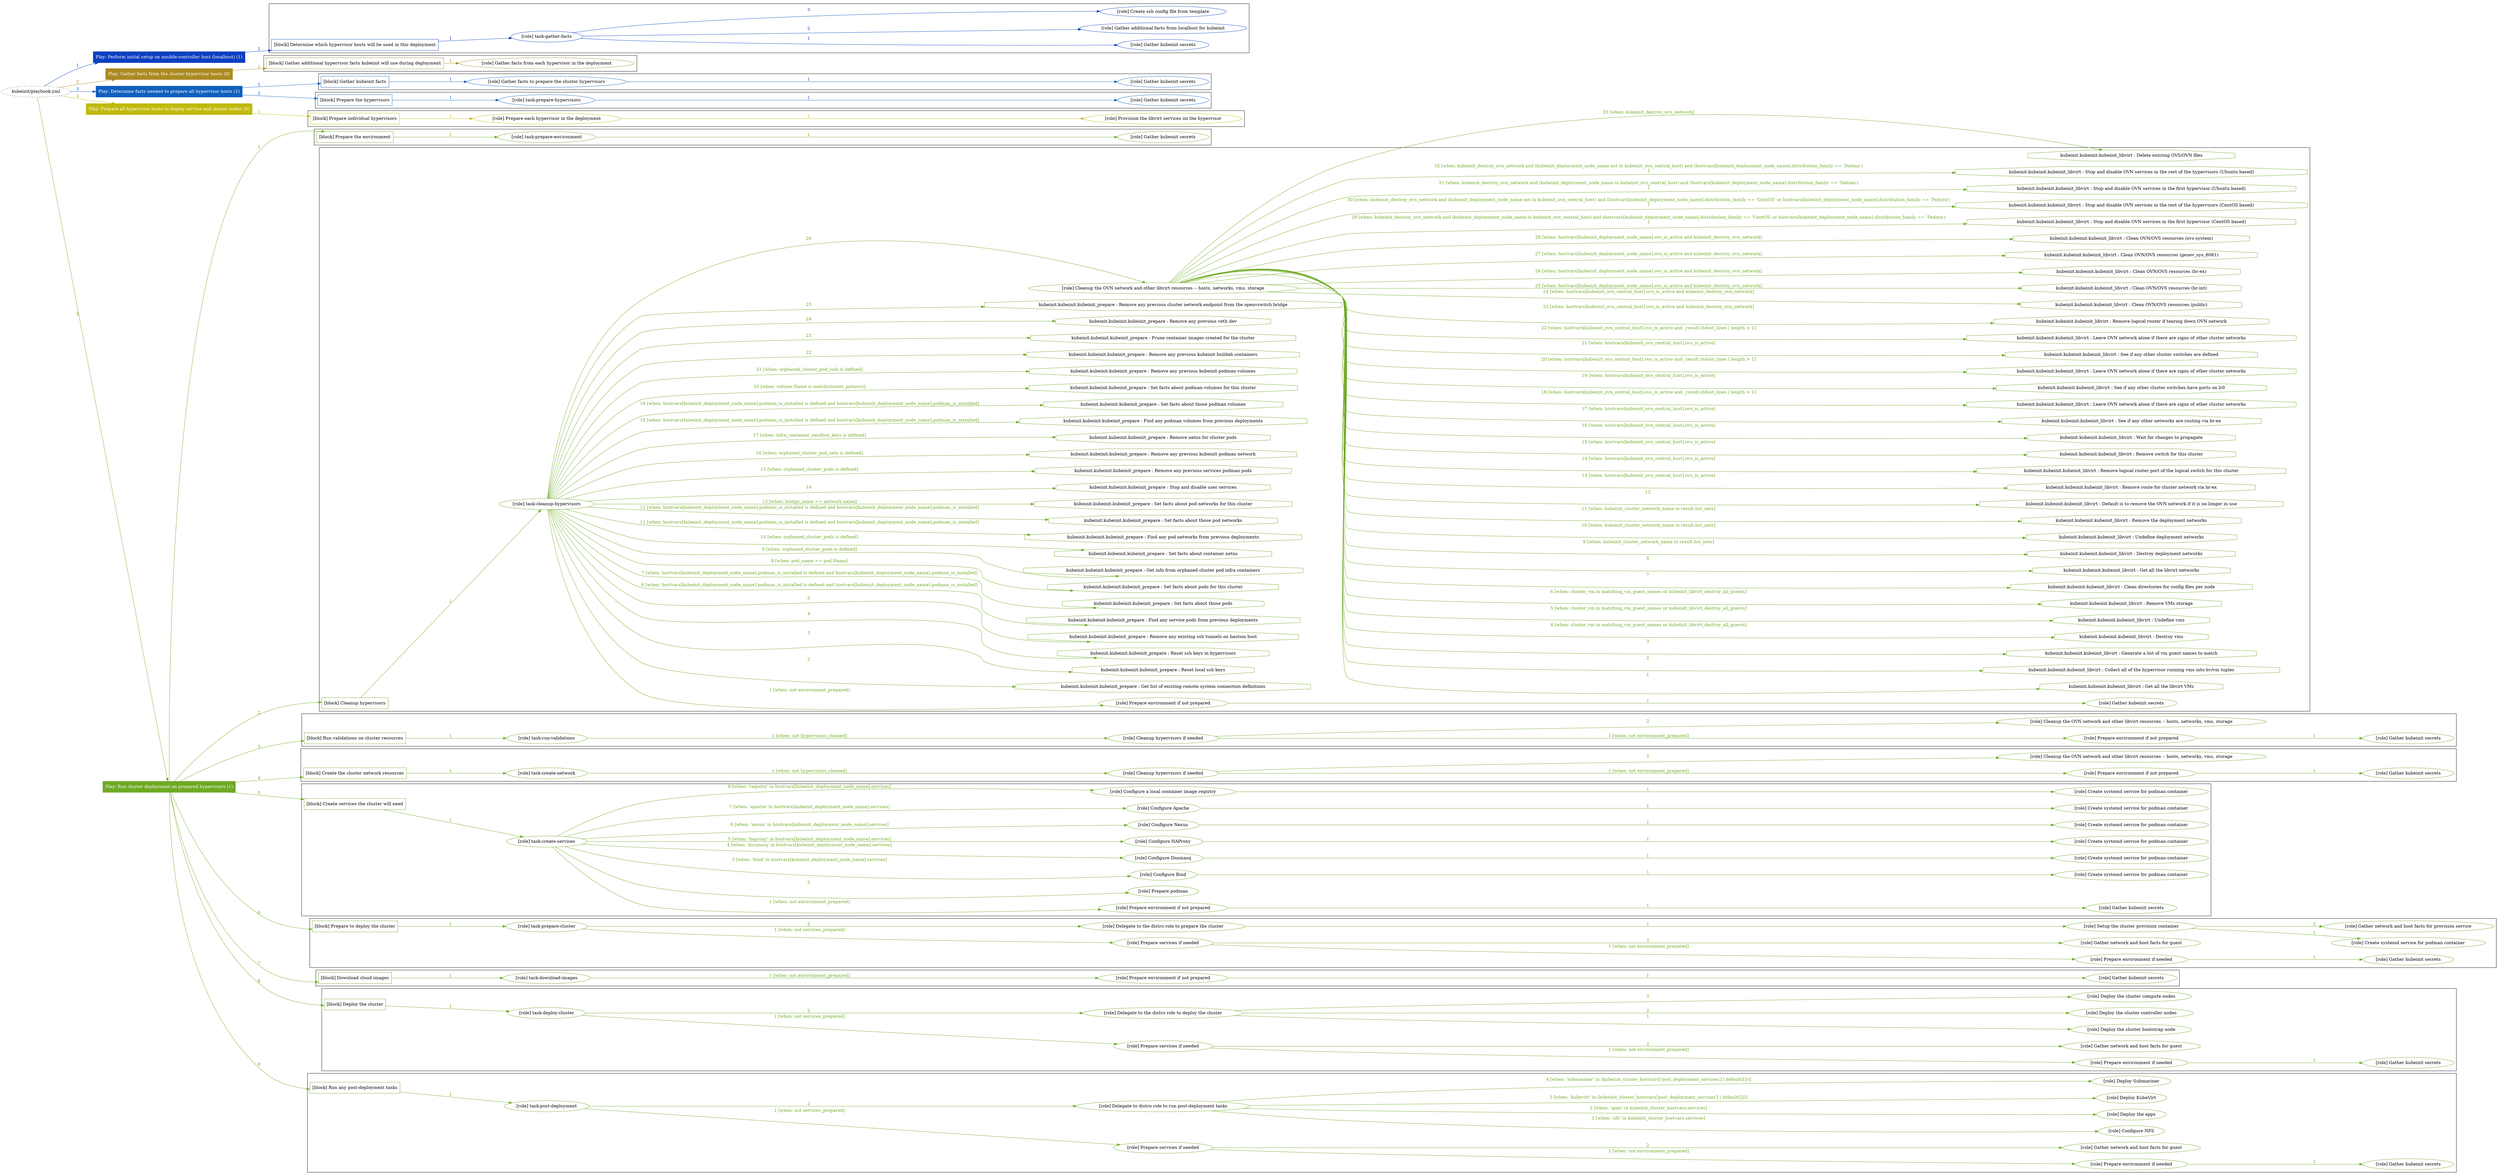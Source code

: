 digraph {
	graph [concentrate=true ordering=in rankdir=LR ratio=fill]
	edge [esep=5 sep=10]
	"kubeinit/playbook.yml" [URL="/home/runner/work/kubeinit/kubeinit/kubeinit/playbook.yml" id=playbook_c7254e0c style=dotted]
	"kubeinit/playbook.yml" -> play_4d5c0a0c [label="1 " color="#0c40c0" fontcolor="#0c40c0" id=edge_912be0ed labeltooltip="1 " tooltip="1 "]
	subgraph "Play: Perform initial setup on ansible-controller host (localhost) (1)" {
		play_4d5c0a0c [label="Play: Perform initial setup on ansible-controller host (localhost) (1)" URL="/home/runner/work/kubeinit/kubeinit/kubeinit/playbook.yml" color="#0c40c0" fontcolor="#ffffff" id=play_4d5c0a0c shape=box style=filled tooltip=localhost]
		play_4d5c0a0c -> block_54574640 [label=1 color="#0c40c0" fontcolor="#0c40c0" id=edge_2e8d2b70 labeltooltip=1 tooltip=1]
		subgraph cluster_block_54574640 {
			block_54574640 [label="[block] Determine which hypervisor hosts will be used in this deployment" URL="/home/runner/work/kubeinit/kubeinit/kubeinit/playbook.yml" color="#0c40c0" id=block_54574640 labeltooltip="Determine which hypervisor hosts will be used in this deployment" shape=box tooltip="Determine which hypervisor hosts will be used in this deployment"]
			block_54574640 -> role_59d1150f [label="1 " color="#0c40c0" fontcolor="#0c40c0" id=edge_ecfd26ae labeltooltip="1 " tooltip="1 "]
			subgraph "task-gather-facts" {
				role_59d1150f [label="[role] task-gather-facts" URL="/home/runner/work/kubeinit/kubeinit/kubeinit/playbook.yml" color="#0c40c0" id=role_59d1150f tooltip="task-gather-facts"]
				role_59d1150f -> role_26a1c695 [label="1 " color="#0c40c0" fontcolor="#0c40c0" id=edge_15a4f932 labeltooltip="1 " tooltip="1 "]
				subgraph "Gather kubeinit secrets" {
					role_26a1c695 [label="[role] Gather kubeinit secrets" URL="/home/runner/.ansible/collections/ansible_collections/kubeinit/kubeinit/roles/kubeinit_prepare/tasks/build_hypervisors_group.yml" color="#0c40c0" id=role_26a1c695 tooltip="Gather kubeinit secrets"]
				}
				role_59d1150f -> role_5fb6b277 [label="2 " color="#0c40c0" fontcolor="#0c40c0" id=edge_573266e6 labeltooltip="2 " tooltip="2 "]
				subgraph "Gather additional facts from localhost for kubeinit" {
					role_5fb6b277 [label="[role] Gather additional facts from localhost for kubeinit" URL="/home/runner/.ansible/collections/ansible_collections/kubeinit/kubeinit/roles/kubeinit_prepare/tasks/build_hypervisors_group.yml" color="#0c40c0" id=role_5fb6b277 tooltip="Gather additional facts from localhost for kubeinit"]
				}
				role_59d1150f -> role_cad4f3e2 [label="3 " color="#0c40c0" fontcolor="#0c40c0" id=edge_ce8d3608 labeltooltip="3 " tooltip="3 "]
				subgraph "Create ssh config file from template" {
					role_cad4f3e2 [label="[role] Create ssh config file from template" URL="/home/runner/.ansible/collections/ansible_collections/kubeinit/kubeinit/roles/kubeinit_prepare/tasks/build_hypervisors_group.yml" color="#0c40c0" id=role_cad4f3e2 tooltip="Create ssh config file from template"]
				}
			}
		}
	}
	"kubeinit/playbook.yml" -> play_99fb4862 [label="2 " color="#aa8a22" fontcolor="#aa8a22" id=edge_4f25bdfa labeltooltip="2 " tooltip="2 "]
	subgraph "Play: Gather facts from the cluster hypervisor hosts (0)" {
		play_99fb4862 [label="Play: Gather facts from the cluster hypervisor hosts (0)" URL="/home/runner/work/kubeinit/kubeinit/kubeinit/playbook.yml" color="#aa8a22" fontcolor="#ffffff" id=play_99fb4862 shape=box style=filled tooltip="Play: Gather facts from the cluster hypervisor hosts (0)"]
		play_99fb4862 -> block_9b8bd649 [label=1 color="#aa8a22" fontcolor="#aa8a22" id=edge_5a09d5d2 labeltooltip=1 tooltip=1]
		subgraph cluster_block_9b8bd649 {
			block_9b8bd649 [label="[block] Gather additional hypervisor facts kubeinit will use during deployment" URL="/home/runner/work/kubeinit/kubeinit/kubeinit/playbook.yml" color="#aa8a22" id=block_9b8bd649 labeltooltip="Gather additional hypervisor facts kubeinit will use during deployment" shape=box tooltip="Gather additional hypervisor facts kubeinit will use during deployment"]
			block_9b8bd649 -> role_f373c2dd [label="1 " color="#aa8a22" fontcolor="#aa8a22" id=edge_64c14d6a labeltooltip="1 " tooltip="1 "]
			subgraph "Gather facts from each hypervisor in the deployment" {
				role_f373c2dd [label="[role] Gather facts from each hypervisor in the deployment" URL="/home/runner/work/kubeinit/kubeinit/kubeinit/playbook.yml" color="#aa8a22" id=role_f373c2dd tooltip="Gather facts from each hypervisor in the deployment"]
			}
		}
	}
	"kubeinit/playbook.yml" -> play_e80654e9 [label="3 " color="#0f5fbd" fontcolor="#0f5fbd" id=edge_54500e50 labeltooltip="3 " tooltip="3 "]
	subgraph "Play: Determine facts needed to prepare all hypervisor hosts (1)" {
		play_e80654e9 [label="Play: Determine facts needed to prepare all hypervisor hosts (1)" URL="/home/runner/work/kubeinit/kubeinit/kubeinit/playbook.yml" color="#0f5fbd" fontcolor="#ffffff" id=play_e80654e9 shape=box style=filled tooltip=localhost]
		play_e80654e9 -> block_88d655c8 [label=1 color="#0f5fbd" fontcolor="#0f5fbd" id=edge_0f4d0266 labeltooltip=1 tooltip=1]
		subgraph cluster_block_88d655c8 {
			block_88d655c8 [label="[block] Gather kubeinit facts" URL="/home/runner/work/kubeinit/kubeinit/kubeinit/playbook.yml" color="#0f5fbd" id=block_88d655c8 labeltooltip="Gather kubeinit facts" shape=box tooltip="Gather kubeinit facts"]
			block_88d655c8 -> role_6fd4b23d [label="1 " color="#0f5fbd" fontcolor="#0f5fbd" id=edge_e830d72f labeltooltip="1 " tooltip="1 "]
			subgraph "Gather facts to prepare the cluster hypervisors" {
				role_6fd4b23d [label="[role] Gather facts to prepare the cluster hypervisors" URL="/home/runner/work/kubeinit/kubeinit/kubeinit/playbook.yml" color="#0f5fbd" id=role_6fd4b23d tooltip="Gather facts to prepare the cluster hypervisors"]
				role_6fd4b23d -> role_aeca7678 [label="1 " color="#0f5fbd" fontcolor="#0f5fbd" id=edge_06136526 labeltooltip="1 " tooltip="1 "]
				subgraph "Gather kubeinit secrets" {
					role_aeca7678 [label="[role] Gather kubeinit secrets" URL="/home/runner/.ansible/collections/ansible_collections/kubeinit/kubeinit/roles/kubeinit_prepare/tasks/gather_kubeinit_facts.yml" color="#0f5fbd" id=role_aeca7678 tooltip="Gather kubeinit secrets"]
				}
			}
		}
		play_e80654e9 -> block_f1930da3 [label=2 color="#0f5fbd" fontcolor="#0f5fbd" id=edge_009283de labeltooltip=2 tooltip=2]
		subgraph cluster_block_f1930da3 {
			block_f1930da3 [label="[block] Prepare the hypervisors" URL="/home/runner/work/kubeinit/kubeinit/kubeinit/playbook.yml" color="#0f5fbd" id=block_f1930da3 labeltooltip="Prepare the hypervisors" shape=box tooltip="Prepare the hypervisors"]
			block_f1930da3 -> role_d405b4db [label="1 " color="#0f5fbd" fontcolor="#0f5fbd" id=edge_43757bc2 labeltooltip="1 " tooltip="1 "]
			subgraph "task-prepare-hypervisors" {
				role_d405b4db [label="[role] task-prepare-hypervisors" URL="/home/runner/work/kubeinit/kubeinit/kubeinit/playbook.yml" color="#0f5fbd" id=role_d405b4db tooltip="task-prepare-hypervisors"]
				role_d405b4db -> role_27e087fc [label="1 " color="#0f5fbd" fontcolor="#0f5fbd" id=edge_7bd80f30 labeltooltip="1 " tooltip="1 "]
				subgraph "Gather kubeinit secrets" {
					role_27e087fc [label="[role] Gather kubeinit secrets" URL="/home/runner/.ansible/collections/ansible_collections/kubeinit/kubeinit/roles/kubeinit_prepare/tasks/gather_kubeinit_facts.yml" color="#0f5fbd" id=role_27e087fc tooltip="Gather kubeinit secrets"]
				}
			}
		}
	}
	"kubeinit/playbook.yml" -> play_d1bce97c [label="4 " color="#c0ba0c" fontcolor="#c0ba0c" id=edge_6a3525f5 labeltooltip="4 " tooltip="4 "]
	subgraph "Play: Prepare all hypervisor hosts to deploy service and cluster nodes (0)" {
		play_d1bce97c [label="Play: Prepare all hypervisor hosts to deploy service and cluster nodes (0)" URL="/home/runner/work/kubeinit/kubeinit/kubeinit/playbook.yml" color="#c0ba0c" fontcolor="#ffffff" id=play_d1bce97c shape=box style=filled tooltip="Play: Prepare all hypervisor hosts to deploy service and cluster nodes (0)"]
		play_d1bce97c -> block_3b78085c [label=1 color="#c0ba0c" fontcolor="#c0ba0c" id=edge_319ed1cc labeltooltip=1 tooltip=1]
		subgraph cluster_block_3b78085c {
			block_3b78085c [label="[block] Prepare individual hypervisors" URL="/home/runner/work/kubeinit/kubeinit/kubeinit/playbook.yml" color="#c0ba0c" id=block_3b78085c labeltooltip="Prepare individual hypervisors" shape=box tooltip="Prepare individual hypervisors"]
			block_3b78085c -> role_bd58ba5f [label="1 " color="#c0ba0c" fontcolor="#c0ba0c" id=edge_ad9fba65 labeltooltip="1 " tooltip="1 "]
			subgraph "Prepare each hypervisor in the deployment" {
				role_bd58ba5f [label="[role] Prepare each hypervisor in the deployment" URL="/home/runner/work/kubeinit/kubeinit/kubeinit/playbook.yml" color="#c0ba0c" id=role_bd58ba5f tooltip="Prepare each hypervisor in the deployment"]
				role_bd58ba5f -> role_e7c2a0ba [label="1 " color="#c0ba0c" fontcolor="#c0ba0c" id=edge_fa0c9280 labeltooltip="1 " tooltip="1 "]
				subgraph "Provision the libvirt services on the hypervisor" {
					role_e7c2a0ba [label="[role] Provision the libvirt services on the hypervisor" URL="/home/runner/.ansible/collections/ansible_collections/kubeinit/kubeinit/roles/kubeinit_prepare/tasks/prepare_hypervisor.yml" color="#c0ba0c" id=role_e7c2a0ba tooltip="Provision the libvirt services on the hypervisor"]
				}
			}
		}
	}
	"kubeinit/playbook.yml" -> play_ab6f4d7e [label="5 " color="#6ea923" fontcolor="#6ea923" id=edge_43a2aea5 labeltooltip="5 " tooltip="5 "]
	subgraph "Play: Run cluster deployment on prepared hypervisors (1)" {
		play_ab6f4d7e [label="Play: Run cluster deployment on prepared hypervisors (1)" URL="/home/runner/work/kubeinit/kubeinit/kubeinit/playbook.yml" color="#6ea923" fontcolor="#ffffff" id=play_ab6f4d7e shape=box style=filled tooltip=localhost]
		play_ab6f4d7e -> block_cda558b5 [label=1 color="#6ea923" fontcolor="#6ea923" id=edge_5c5f4517 labeltooltip=1 tooltip=1]
		subgraph cluster_block_cda558b5 {
			block_cda558b5 [label="[block] Prepare the environment" URL="/home/runner/work/kubeinit/kubeinit/kubeinit/playbook.yml" color="#6ea923" id=block_cda558b5 labeltooltip="Prepare the environment" shape=box tooltip="Prepare the environment"]
			block_cda558b5 -> role_1c7e23f3 [label="1 " color="#6ea923" fontcolor="#6ea923" id=edge_442b32df labeltooltip="1 " tooltip="1 "]
			subgraph "task-prepare-environment" {
				role_1c7e23f3 [label="[role] task-prepare-environment" URL="/home/runner/work/kubeinit/kubeinit/kubeinit/playbook.yml" color="#6ea923" id=role_1c7e23f3 tooltip="task-prepare-environment"]
				role_1c7e23f3 -> role_04ce5cb0 [label="1 " color="#6ea923" fontcolor="#6ea923" id=edge_6f573be6 labeltooltip="1 " tooltip="1 "]
				subgraph "Gather kubeinit secrets" {
					role_04ce5cb0 [label="[role] Gather kubeinit secrets" URL="/home/runner/.ansible/collections/ansible_collections/kubeinit/kubeinit/roles/kubeinit_prepare/tasks/gather_kubeinit_facts.yml" color="#6ea923" id=role_04ce5cb0 tooltip="Gather kubeinit secrets"]
				}
			}
		}
		play_ab6f4d7e -> block_84432354 [label=2 color="#6ea923" fontcolor="#6ea923" id=edge_0cdaf766 labeltooltip=2 tooltip=2]
		subgraph cluster_block_84432354 {
			block_84432354 [label="[block] Cleanup hypervisors" URL="/home/runner/work/kubeinit/kubeinit/kubeinit/playbook.yml" color="#6ea923" id=block_84432354 labeltooltip="Cleanup hypervisors" shape=box tooltip="Cleanup hypervisors"]
			block_84432354 -> role_bb37207a [label="1 " color="#6ea923" fontcolor="#6ea923" id=edge_9019b327 labeltooltip="1 " tooltip="1 "]
			subgraph "task-cleanup-hypervisors" {
				role_bb37207a [label="[role] task-cleanup-hypervisors" URL="/home/runner/work/kubeinit/kubeinit/kubeinit/playbook.yml" color="#6ea923" id=role_bb37207a tooltip="task-cleanup-hypervisors"]
				role_bb37207a -> role_1cbf5cce [label="1 [when: not environment_prepared]" color="#6ea923" fontcolor="#6ea923" id=edge_f9120988 labeltooltip="1 [when: not environment_prepared]" tooltip="1 [when: not environment_prepared]"]
				subgraph "Prepare environment if not prepared" {
					role_1cbf5cce [label="[role] Prepare environment if not prepared" URL="/home/runner/.ansible/collections/ansible_collections/kubeinit/kubeinit/roles/kubeinit_prepare/tasks/cleanup_hypervisors.yml" color="#6ea923" id=role_1cbf5cce tooltip="Prepare environment if not prepared"]
					role_1cbf5cce -> role_2ccc4972 [label="1 " color="#6ea923" fontcolor="#6ea923" id=edge_4af9f000 labeltooltip="1 " tooltip="1 "]
					subgraph "Gather kubeinit secrets" {
						role_2ccc4972 [label="[role] Gather kubeinit secrets" URL="/home/runner/.ansible/collections/ansible_collections/kubeinit/kubeinit/roles/kubeinit_prepare/tasks/gather_kubeinit_facts.yml" color="#6ea923" id=role_2ccc4972 tooltip="Gather kubeinit secrets"]
					}
				}
				task_196e2626 [label="kubeinit.kubeinit.kubeinit_prepare : Get list of existing remote system connection definitions" URL="/home/runner/.ansible/collections/ansible_collections/kubeinit/kubeinit/roles/kubeinit_prepare/tasks/cleanup_hypervisors.yml" color="#6ea923" id=task_196e2626 shape=octagon tooltip="kubeinit.kubeinit.kubeinit_prepare : Get list of existing remote system connection definitions"]
				role_bb37207a -> task_196e2626 [label="2 " color="#6ea923" fontcolor="#6ea923" id=edge_5cfb0c84 labeltooltip="2 " tooltip="2 "]
				task_2f20420b [label="kubeinit.kubeinit.kubeinit_prepare : Reset local ssh keys" URL="/home/runner/.ansible/collections/ansible_collections/kubeinit/kubeinit/roles/kubeinit_prepare/tasks/cleanup_hypervisors.yml" color="#6ea923" id=task_2f20420b shape=octagon tooltip="kubeinit.kubeinit.kubeinit_prepare : Reset local ssh keys"]
				role_bb37207a -> task_2f20420b [label="3 " color="#6ea923" fontcolor="#6ea923" id=edge_997eba75 labeltooltip="3 " tooltip="3 "]
				task_3d344b28 [label="kubeinit.kubeinit.kubeinit_prepare : Reset ssh keys in hypervisors" URL="/home/runner/.ansible/collections/ansible_collections/kubeinit/kubeinit/roles/kubeinit_prepare/tasks/cleanup_hypervisors.yml" color="#6ea923" id=task_3d344b28 shape=octagon tooltip="kubeinit.kubeinit.kubeinit_prepare : Reset ssh keys in hypervisors"]
				role_bb37207a -> task_3d344b28 [label="4 " color="#6ea923" fontcolor="#6ea923" id=edge_be90cb7c labeltooltip="4 " tooltip="4 "]
				task_368d11fe [label="kubeinit.kubeinit.kubeinit_prepare : Remove any existing ssh tunnels on bastion host" URL="/home/runner/.ansible/collections/ansible_collections/kubeinit/kubeinit/roles/kubeinit_prepare/tasks/cleanup_hypervisors.yml" color="#6ea923" id=task_368d11fe shape=octagon tooltip="kubeinit.kubeinit.kubeinit_prepare : Remove any existing ssh tunnels on bastion host"]
				role_bb37207a -> task_368d11fe [label="5 " color="#6ea923" fontcolor="#6ea923" id=edge_e9fdf3dd labeltooltip="5 " tooltip="5 "]
				task_0cd2ea2b [label="kubeinit.kubeinit.kubeinit_prepare : Find any service pods from previous deployments" URL="/home/runner/.ansible/collections/ansible_collections/kubeinit/kubeinit/roles/kubeinit_prepare/tasks/cleanup_hypervisors.yml" color="#6ea923" id=task_0cd2ea2b shape=octagon tooltip="kubeinit.kubeinit.kubeinit_prepare : Find any service pods from previous deployments"]
				role_bb37207a -> task_0cd2ea2b [label="6 [when: hostvars[kubeinit_deployment_node_name].podman_is_installed is defined and hostvars[kubeinit_deployment_node_name].podman_is_installed]" color="#6ea923" fontcolor="#6ea923" id=edge_3b210b3c labeltooltip="6 [when: hostvars[kubeinit_deployment_node_name].podman_is_installed is defined and hostvars[kubeinit_deployment_node_name].podman_is_installed]" tooltip="6 [when: hostvars[kubeinit_deployment_node_name].podman_is_installed is defined and hostvars[kubeinit_deployment_node_name].podman_is_installed]"]
				task_c1fac16b [label="kubeinit.kubeinit.kubeinit_prepare : Set facts about those pods" URL="/home/runner/.ansible/collections/ansible_collections/kubeinit/kubeinit/roles/kubeinit_prepare/tasks/cleanup_hypervisors.yml" color="#6ea923" id=task_c1fac16b shape=octagon tooltip="kubeinit.kubeinit.kubeinit_prepare : Set facts about those pods"]
				role_bb37207a -> task_c1fac16b [label="7 [when: hostvars[kubeinit_deployment_node_name].podman_is_installed is defined and hostvars[kubeinit_deployment_node_name].podman_is_installed]" color="#6ea923" fontcolor="#6ea923" id=edge_1725909e labeltooltip="7 [when: hostvars[kubeinit_deployment_node_name].podman_is_installed is defined and hostvars[kubeinit_deployment_node_name].podman_is_installed]" tooltip="7 [when: hostvars[kubeinit_deployment_node_name].podman_is_installed is defined and hostvars[kubeinit_deployment_node_name].podman_is_installed]"]
				task_28182b79 [label="kubeinit.kubeinit.kubeinit_prepare : Set facts about pods for this cluster" URL="/home/runner/.ansible/collections/ansible_collections/kubeinit/kubeinit/roles/kubeinit_prepare/tasks/cleanup_hypervisors.yml" color="#6ea923" id=task_28182b79 shape=octagon tooltip="kubeinit.kubeinit.kubeinit_prepare : Set facts about pods for this cluster"]
				role_bb37207a -> task_28182b79 [label="8 [when: pod_name == pod.Name]" color="#6ea923" fontcolor="#6ea923" id=edge_d6989937 labeltooltip="8 [when: pod_name == pod.Name]" tooltip="8 [when: pod_name == pod.Name]"]
				task_f880c899 [label="kubeinit.kubeinit.kubeinit_prepare : Get info from orphaned cluster pod infra containers" URL="/home/runner/.ansible/collections/ansible_collections/kubeinit/kubeinit/roles/kubeinit_prepare/tasks/cleanup_hypervisors.yml" color="#6ea923" id=task_f880c899 shape=octagon tooltip="kubeinit.kubeinit.kubeinit_prepare : Get info from orphaned cluster pod infra containers"]
				role_bb37207a -> task_f880c899 [label="9 [when: orphaned_cluster_pods is defined]" color="#6ea923" fontcolor="#6ea923" id=edge_2494f64b labeltooltip="9 [when: orphaned_cluster_pods is defined]" tooltip="9 [when: orphaned_cluster_pods is defined]"]
				task_b075ee1e [label="kubeinit.kubeinit.kubeinit_prepare : Set facts about container netns" URL="/home/runner/.ansible/collections/ansible_collections/kubeinit/kubeinit/roles/kubeinit_prepare/tasks/cleanup_hypervisors.yml" color="#6ea923" id=task_b075ee1e shape=octagon tooltip="kubeinit.kubeinit.kubeinit_prepare : Set facts about container netns"]
				role_bb37207a -> task_b075ee1e [label="10 [when: orphaned_cluster_pods is defined]" color="#6ea923" fontcolor="#6ea923" id=edge_74c3108d labeltooltip="10 [when: orphaned_cluster_pods is defined]" tooltip="10 [when: orphaned_cluster_pods is defined]"]
				task_cf31e9d9 [label="kubeinit.kubeinit.kubeinit_prepare : Find any pod networks from previous deployments" URL="/home/runner/.ansible/collections/ansible_collections/kubeinit/kubeinit/roles/kubeinit_prepare/tasks/cleanup_hypervisors.yml" color="#6ea923" id=task_cf31e9d9 shape=octagon tooltip="kubeinit.kubeinit.kubeinit_prepare : Find any pod networks from previous deployments"]
				role_bb37207a -> task_cf31e9d9 [label="11 [when: hostvars[kubeinit_deployment_node_name].podman_is_installed is defined and hostvars[kubeinit_deployment_node_name].podman_is_installed]" color="#6ea923" fontcolor="#6ea923" id=edge_60ef6079 labeltooltip="11 [when: hostvars[kubeinit_deployment_node_name].podman_is_installed is defined and hostvars[kubeinit_deployment_node_name].podman_is_installed]" tooltip="11 [when: hostvars[kubeinit_deployment_node_name].podman_is_installed is defined and hostvars[kubeinit_deployment_node_name].podman_is_installed]"]
				task_03b90909 [label="kubeinit.kubeinit.kubeinit_prepare : Set facts about those pod networks" URL="/home/runner/.ansible/collections/ansible_collections/kubeinit/kubeinit/roles/kubeinit_prepare/tasks/cleanup_hypervisors.yml" color="#6ea923" id=task_03b90909 shape=octagon tooltip="kubeinit.kubeinit.kubeinit_prepare : Set facts about those pod networks"]
				role_bb37207a -> task_03b90909 [label="12 [when: hostvars[kubeinit_deployment_node_name].podman_is_installed is defined and hostvars[kubeinit_deployment_node_name].podman_is_installed]" color="#6ea923" fontcolor="#6ea923" id=edge_9b4830a8 labeltooltip="12 [when: hostvars[kubeinit_deployment_node_name].podman_is_installed is defined and hostvars[kubeinit_deployment_node_name].podman_is_installed]" tooltip="12 [when: hostvars[kubeinit_deployment_node_name].podman_is_installed is defined and hostvars[kubeinit_deployment_node_name].podman_is_installed]"]
				task_1a3c6e05 [label="kubeinit.kubeinit.kubeinit_prepare : Set facts about pod networks for this cluster" URL="/home/runner/.ansible/collections/ansible_collections/kubeinit/kubeinit/roles/kubeinit_prepare/tasks/cleanup_hypervisors.yml" color="#6ea923" id=task_1a3c6e05 shape=octagon tooltip="kubeinit.kubeinit.kubeinit_prepare : Set facts about pod networks for this cluster"]
				role_bb37207a -> task_1a3c6e05 [label="13 [when: bridge_name == network.name]" color="#6ea923" fontcolor="#6ea923" id=edge_932c8f5e labeltooltip="13 [when: bridge_name == network.name]" tooltip="13 [when: bridge_name == network.name]"]
				task_87f503e0 [label="kubeinit.kubeinit.kubeinit_prepare : Stop and disable user services" URL="/home/runner/.ansible/collections/ansible_collections/kubeinit/kubeinit/roles/kubeinit_prepare/tasks/cleanup_hypervisors.yml" color="#6ea923" id=task_87f503e0 shape=octagon tooltip="kubeinit.kubeinit.kubeinit_prepare : Stop and disable user services"]
				role_bb37207a -> task_87f503e0 [label="14 " color="#6ea923" fontcolor="#6ea923" id=edge_604361ea labeltooltip="14 " tooltip="14 "]
				task_591e5d23 [label="kubeinit.kubeinit.kubeinit_prepare : Remove any previous services podman pods" URL="/home/runner/.ansible/collections/ansible_collections/kubeinit/kubeinit/roles/kubeinit_prepare/tasks/cleanup_hypervisors.yml" color="#6ea923" id=task_591e5d23 shape=octagon tooltip="kubeinit.kubeinit.kubeinit_prepare : Remove any previous services podman pods"]
				role_bb37207a -> task_591e5d23 [label="15 [when: orphaned_cluster_pods is defined]" color="#6ea923" fontcolor="#6ea923" id=edge_b7e3cc41 labeltooltip="15 [when: orphaned_cluster_pods is defined]" tooltip="15 [when: orphaned_cluster_pods is defined]"]
				task_829f8231 [label="kubeinit.kubeinit.kubeinit_prepare : Remove any previous kubeinit podman network" URL="/home/runner/.ansible/collections/ansible_collections/kubeinit/kubeinit/roles/kubeinit_prepare/tasks/cleanup_hypervisors.yml" color="#6ea923" id=task_829f8231 shape=octagon tooltip="kubeinit.kubeinit.kubeinit_prepare : Remove any previous kubeinit podman network"]
				role_bb37207a -> task_829f8231 [label="16 [when: orphaned_cluster_pod_nets is defined]" color="#6ea923" fontcolor="#6ea923" id=edge_8e3ce48a labeltooltip="16 [when: orphaned_cluster_pod_nets is defined]" tooltip="16 [when: orphaned_cluster_pod_nets is defined]"]
				task_bebdf098 [label="kubeinit.kubeinit.kubeinit_prepare : Remove netns for cluster pods" URL="/home/runner/.ansible/collections/ansible_collections/kubeinit/kubeinit/roles/kubeinit_prepare/tasks/cleanup_hypervisors.yml" color="#6ea923" id=task_bebdf098 shape=octagon tooltip="kubeinit.kubeinit.kubeinit_prepare : Remove netns for cluster pods"]
				role_bb37207a -> task_bebdf098 [label="17 [when: infra_container_sandbox_keys is defined]" color="#6ea923" fontcolor="#6ea923" id=edge_059cbe88 labeltooltip="17 [when: infra_container_sandbox_keys is defined]" tooltip="17 [when: infra_container_sandbox_keys is defined]"]
				task_6d8b44c5 [label="kubeinit.kubeinit.kubeinit_prepare : Find any podman volumes from previous deployments" URL="/home/runner/.ansible/collections/ansible_collections/kubeinit/kubeinit/roles/kubeinit_prepare/tasks/cleanup_hypervisors.yml" color="#6ea923" id=task_6d8b44c5 shape=octagon tooltip="kubeinit.kubeinit.kubeinit_prepare : Find any podman volumes from previous deployments"]
				role_bb37207a -> task_6d8b44c5 [label="18 [when: hostvars[kubeinit_deployment_node_name].podman_is_installed is defined and hostvars[kubeinit_deployment_node_name].podman_is_installed]" color="#6ea923" fontcolor="#6ea923" id=edge_b8c03852 labeltooltip="18 [when: hostvars[kubeinit_deployment_node_name].podman_is_installed is defined and hostvars[kubeinit_deployment_node_name].podman_is_installed]" tooltip="18 [when: hostvars[kubeinit_deployment_node_name].podman_is_installed is defined and hostvars[kubeinit_deployment_node_name].podman_is_installed]"]
				task_77f578d3 [label="kubeinit.kubeinit.kubeinit_prepare : Set facts about those podman volumes" URL="/home/runner/.ansible/collections/ansible_collections/kubeinit/kubeinit/roles/kubeinit_prepare/tasks/cleanup_hypervisors.yml" color="#6ea923" id=task_77f578d3 shape=octagon tooltip="kubeinit.kubeinit.kubeinit_prepare : Set facts about those podman volumes"]
				role_bb37207a -> task_77f578d3 [label="19 [when: hostvars[kubeinit_deployment_node_name].podman_is_installed is defined and hostvars[kubeinit_deployment_node_name].podman_is_installed]" color="#6ea923" fontcolor="#6ea923" id=edge_93bbf7db labeltooltip="19 [when: hostvars[kubeinit_deployment_node_name].podman_is_installed is defined and hostvars[kubeinit_deployment_node_name].podman_is_installed]" tooltip="19 [when: hostvars[kubeinit_deployment_node_name].podman_is_installed is defined and hostvars[kubeinit_deployment_node_name].podman_is_installed]"]
				task_a9734178 [label="kubeinit.kubeinit.kubeinit_prepare : Set facts about podman volumes for this cluster" URL="/home/runner/.ansible/collections/ansible_collections/kubeinit/kubeinit/roles/kubeinit_prepare/tasks/cleanup_hypervisors.yml" color="#6ea923" id=task_a9734178 shape=octagon tooltip="kubeinit.kubeinit.kubeinit_prepare : Set facts about podman volumes for this cluster"]
				role_bb37207a -> task_a9734178 [label="20 [when: volume.Name is match(cluster_pattern)]" color="#6ea923" fontcolor="#6ea923" id=edge_5f131870 labeltooltip="20 [when: volume.Name is match(cluster_pattern)]" tooltip="20 [when: volume.Name is match(cluster_pattern)]"]
				task_c818515d [label="kubeinit.kubeinit.kubeinit_prepare : Remove any previous kubeinit podman volumes" URL="/home/runner/.ansible/collections/ansible_collections/kubeinit/kubeinit/roles/kubeinit_prepare/tasks/cleanup_hypervisors.yml" color="#6ea923" id=task_c818515d shape=octagon tooltip="kubeinit.kubeinit.kubeinit_prepare : Remove any previous kubeinit podman volumes"]
				role_bb37207a -> task_c818515d [label="21 [when: orphaned_cluster_pod_vols is defined]" color="#6ea923" fontcolor="#6ea923" id=edge_07a58c90 labeltooltip="21 [when: orphaned_cluster_pod_vols is defined]" tooltip="21 [when: orphaned_cluster_pod_vols is defined]"]
				task_1b38e7af [label="kubeinit.kubeinit.kubeinit_prepare : Remove any previous kubeinit buildah containers" URL="/home/runner/.ansible/collections/ansible_collections/kubeinit/kubeinit/roles/kubeinit_prepare/tasks/cleanup_hypervisors.yml" color="#6ea923" id=task_1b38e7af shape=octagon tooltip="kubeinit.kubeinit.kubeinit_prepare : Remove any previous kubeinit buildah containers"]
				role_bb37207a -> task_1b38e7af [label="22 " color="#6ea923" fontcolor="#6ea923" id=edge_4b03f036 labeltooltip="22 " tooltip="22 "]
				task_bd54f5f0 [label="kubeinit.kubeinit.kubeinit_prepare : Prune container images created for the cluster" URL="/home/runner/.ansible/collections/ansible_collections/kubeinit/kubeinit/roles/kubeinit_prepare/tasks/cleanup_hypervisors.yml" color="#6ea923" id=task_bd54f5f0 shape=octagon tooltip="kubeinit.kubeinit.kubeinit_prepare : Prune container images created for the cluster"]
				role_bb37207a -> task_bd54f5f0 [label="23 " color="#6ea923" fontcolor="#6ea923" id=edge_2b3242f2 labeltooltip="23 " tooltip="23 "]
				task_d623ac6c [label="kubeinit.kubeinit.kubeinit_prepare : Remove any previous veth dev" URL="/home/runner/.ansible/collections/ansible_collections/kubeinit/kubeinit/roles/kubeinit_prepare/tasks/cleanup_hypervisors.yml" color="#6ea923" id=task_d623ac6c shape=octagon tooltip="kubeinit.kubeinit.kubeinit_prepare : Remove any previous veth dev"]
				role_bb37207a -> task_d623ac6c [label="24 " color="#6ea923" fontcolor="#6ea923" id=edge_e1cb93a1 labeltooltip="24 " tooltip="24 "]
				task_e9fdb5e8 [label="kubeinit.kubeinit.kubeinit_prepare : Remove any previous cluster network endpoint from the openvswitch bridge" URL="/home/runner/.ansible/collections/ansible_collections/kubeinit/kubeinit/roles/kubeinit_prepare/tasks/cleanup_hypervisors.yml" color="#6ea923" id=task_e9fdb5e8 shape=octagon tooltip="kubeinit.kubeinit.kubeinit_prepare : Remove any previous cluster network endpoint from the openvswitch bridge"]
				role_bb37207a -> task_e9fdb5e8 [label="25 " color="#6ea923" fontcolor="#6ea923" id=edge_cf22f04f labeltooltip="25 " tooltip="25 "]
				role_bb37207a -> role_d7d3b864 [label="26 " color="#6ea923" fontcolor="#6ea923" id=edge_78dccfeb labeltooltip="26 " tooltip="26 "]
				subgraph "Cleanup the OVN network and other libvirt resources -- hosts, networks, vms, storage" {
					role_d7d3b864 [label="[role] Cleanup the OVN network and other libvirt resources -- hosts, networks, vms, storage" URL="/home/runner/.ansible/collections/ansible_collections/kubeinit/kubeinit/roles/kubeinit_prepare/tasks/cleanup_hypervisors.yml" color="#6ea923" id=role_d7d3b864 tooltip="Cleanup the OVN network and other libvirt resources -- hosts, networks, vms, storage"]
					task_8c2ca7ff [label="kubeinit.kubeinit.kubeinit_libvirt : Get all the libvirt VMs" URL="/home/runner/.ansible/collections/ansible_collections/kubeinit/kubeinit/roles/kubeinit_libvirt/tasks/cleanup_libvirt.yml" color="#6ea923" id=task_8c2ca7ff shape=octagon tooltip="kubeinit.kubeinit.kubeinit_libvirt : Get all the libvirt VMs"]
					role_d7d3b864 -> task_8c2ca7ff [label="1 " color="#6ea923" fontcolor="#6ea923" id=edge_6403099c labeltooltip="1 " tooltip="1 "]
					task_b3050a2a [label="kubeinit.kubeinit.kubeinit_libvirt : Collect all of the hypervisor running vms into hv/vm tuples" URL="/home/runner/.ansible/collections/ansible_collections/kubeinit/kubeinit/roles/kubeinit_libvirt/tasks/cleanup_libvirt.yml" color="#6ea923" id=task_b3050a2a shape=octagon tooltip="kubeinit.kubeinit.kubeinit_libvirt : Collect all of the hypervisor running vms into hv/vm tuples"]
					role_d7d3b864 -> task_b3050a2a [label="2 " color="#6ea923" fontcolor="#6ea923" id=edge_96762c5a labeltooltip="2 " tooltip="2 "]
					task_d903a359 [label="kubeinit.kubeinit.kubeinit_libvirt : Generate a list of vm guest names to match" URL="/home/runner/.ansible/collections/ansible_collections/kubeinit/kubeinit/roles/kubeinit_libvirt/tasks/cleanup_libvirt.yml" color="#6ea923" id=task_d903a359 shape=octagon tooltip="kubeinit.kubeinit.kubeinit_libvirt : Generate a list of vm guest names to match"]
					role_d7d3b864 -> task_d903a359 [label="3 " color="#6ea923" fontcolor="#6ea923" id=edge_b1179449 labeltooltip="3 " tooltip="3 "]
					task_a79adfdd [label="kubeinit.kubeinit.kubeinit_libvirt : Destroy vms" URL="/home/runner/.ansible/collections/ansible_collections/kubeinit/kubeinit/roles/kubeinit_libvirt/tasks/cleanup_libvirt.yml" color="#6ea923" id=task_a79adfdd shape=octagon tooltip="kubeinit.kubeinit.kubeinit_libvirt : Destroy vms"]
					role_d7d3b864 -> task_a79adfdd [label="4 [when: cluster_vm in matching_vm_guest_names or kubeinit_libvirt_destroy_all_guests]" color="#6ea923" fontcolor="#6ea923" id=edge_b7f5a964 labeltooltip="4 [when: cluster_vm in matching_vm_guest_names or kubeinit_libvirt_destroy_all_guests]" tooltip="4 [when: cluster_vm in matching_vm_guest_names or kubeinit_libvirt_destroy_all_guests]"]
					task_60d85b5a [label="kubeinit.kubeinit.kubeinit_libvirt : Undefine vms" URL="/home/runner/.ansible/collections/ansible_collections/kubeinit/kubeinit/roles/kubeinit_libvirt/tasks/cleanup_libvirt.yml" color="#6ea923" id=task_60d85b5a shape=octagon tooltip="kubeinit.kubeinit.kubeinit_libvirt : Undefine vms"]
					role_d7d3b864 -> task_60d85b5a [label="5 [when: cluster_vm in matching_vm_guest_names or kubeinit_libvirt_destroy_all_guests]" color="#6ea923" fontcolor="#6ea923" id=edge_ceaf5d77 labeltooltip="5 [when: cluster_vm in matching_vm_guest_names or kubeinit_libvirt_destroy_all_guests]" tooltip="5 [when: cluster_vm in matching_vm_guest_names or kubeinit_libvirt_destroy_all_guests]"]
					task_69b2ec8a [label="kubeinit.kubeinit.kubeinit_libvirt : Remove VMs storage" URL="/home/runner/.ansible/collections/ansible_collections/kubeinit/kubeinit/roles/kubeinit_libvirt/tasks/cleanup_libvirt.yml" color="#6ea923" id=task_69b2ec8a shape=octagon tooltip="kubeinit.kubeinit.kubeinit_libvirt : Remove VMs storage"]
					role_d7d3b864 -> task_69b2ec8a [label="6 [when: cluster_vm in matching_vm_guest_names or kubeinit_libvirt_destroy_all_guests]" color="#6ea923" fontcolor="#6ea923" id=edge_2e22b067 labeltooltip="6 [when: cluster_vm in matching_vm_guest_names or kubeinit_libvirt_destroy_all_guests]" tooltip="6 [when: cluster_vm in matching_vm_guest_names or kubeinit_libvirt_destroy_all_guests]"]
					task_f0d12ccc [label="kubeinit.kubeinit.kubeinit_libvirt : Clean directories for config files per node" URL="/home/runner/.ansible/collections/ansible_collections/kubeinit/kubeinit/roles/kubeinit_libvirt/tasks/cleanup_libvirt.yml" color="#6ea923" id=task_f0d12ccc shape=octagon tooltip="kubeinit.kubeinit.kubeinit_libvirt : Clean directories for config files per node"]
					role_d7d3b864 -> task_f0d12ccc [label="7 " color="#6ea923" fontcolor="#6ea923" id=edge_080380d9 labeltooltip="7 " tooltip="7 "]
					task_ad524c46 [label="kubeinit.kubeinit.kubeinit_libvirt : Get all the libvirt networks" URL="/home/runner/.ansible/collections/ansible_collections/kubeinit/kubeinit/roles/kubeinit_libvirt/tasks/cleanup_libvirt.yml" color="#6ea923" id=task_ad524c46 shape=octagon tooltip="kubeinit.kubeinit.kubeinit_libvirt : Get all the libvirt networks"]
					role_d7d3b864 -> task_ad524c46 [label="8 " color="#6ea923" fontcolor="#6ea923" id=edge_4337d059 labeltooltip="8 " tooltip="8 "]
					task_0a37fe60 [label="kubeinit.kubeinit.kubeinit_libvirt : Destroy deployment networks" URL="/home/runner/.ansible/collections/ansible_collections/kubeinit/kubeinit/roles/kubeinit_libvirt/tasks/cleanup_libvirt.yml" color="#6ea923" id=task_0a37fe60 shape=octagon tooltip="kubeinit.kubeinit.kubeinit_libvirt : Destroy deployment networks"]
					role_d7d3b864 -> task_0a37fe60 [label="9 [when: kubeinit_cluster_network_name in result.list_nets]" color="#6ea923" fontcolor="#6ea923" id=edge_f10681de labeltooltip="9 [when: kubeinit_cluster_network_name in result.list_nets]" tooltip="9 [when: kubeinit_cluster_network_name in result.list_nets]"]
					task_b3e3857d [label="kubeinit.kubeinit.kubeinit_libvirt : Undefine deployment networks" URL="/home/runner/.ansible/collections/ansible_collections/kubeinit/kubeinit/roles/kubeinit_libvirt/tasks/cleanup_libvirt.yml" color="#6ea923" id=task_b3e3857d shape=octagon tooltip="kubeinit.kubeinit.kubeinit_libvirt : Undefine deployment networks"]
					role_d7d3b864 -> task_b3e3857d [label="10 [when: kubeinit_cluster_network_name in result.list_nets]" color="#6ea923" fontcolor="#6ea923" id=edge_dd87c241 labeltooltip="10 [when: kubeinit_cluster_network_name in result.list_nets]" tooltip="10 [when: kubeinit_cluster_network_name in result.list_nets]"]
					task_4aca8110 [label="kubeinit.kubeinit.kubeinit_libvirt : Remove the deployment networks" URL="/home/runner/.ansible/collections/ansible_collections/kubeinit/kubeinit/roles/kubeinit_libvirt/tasks/cleanup_libvirt.yml" color="#6ea923" id=task_4aca8110 shape=octagon tooltip="kubeinit.kubeinit.kubeinit_libvirt : Remove the deployment networks"]
					role_d7d3b864 -> task_4aca8110 [label="11 [when: kubeinit_cluster_network_name in result.list_nets]" color="#6ea923" fontcolor="#6ea923" id=edge_b75af511 labeltooltip="11 [when: kubeinit_cluster_network_name in result.list_nets]" tooltip="11 [when: kubeinit_cluster_network_name in result.list_nets]"]
					task_6bfc6e31 [label="kubeinit.kubeinit.kubeinit_libvirt : Default is to remove the OVN network if it is no longer in use" URL="/home/runner/.ansible/collections/ansible_collections/kubeinit/kubeinit/roles/kubeinit_libvirt/tasks/cleanup_libvirt.yml" color="#6ea923" id=task_6bfc6e31 shape=octagon tooltip="kubeinit.kubeinit.kubeinit_libvirt : Default is to remove the OVN network if it is no longer in use"]
					role_d7d3b864 -> task_6bfc6e31 [label="12 " color="#6ea923" fontcolor="#6ea923" id=edge_302c44e7 labeltooltip="12 " tooltip="12 "]
					task_9564b300 [label="kubeinit.kubeinit.kubeinit_libvirt : Remove route for cluster network via br-ex" URL="/home/runner/.ansible/collections/ansible_collections/kubeinit/kubeinit/roles/kubeinit_libvirt/tasks/cleanup_libvirt.yml" color="#6ea923" id=task_9564b300 shape=octagon tooltip="kubeinit.kubeinit.kubeinit_libvirt : Remove route for cluster network via br-ex"]
					role_d7d3b864 -> task_9564b300 [label="13 [when: hostvars[kubeinit_ovn_central_host].ovs_is_active]" color="#6ea923" fontcolor="#6ea923" id=edge_fbf899d2 labeltooltip="13 [when: hostvars[kubeinit_ovn_central_host].ovs_is_active]" tooltip="13 [when: hostvars[kubeinit_ovn_central_host].ovs_is_active]"]
					task_f7e51c81 [label="kubeinit.kubeinit.kubeinit_libvirt : Remove logical router port of the logical switch for this cluster" URL="/home/runner/.ansible/collections/ansible_collections/kubeinit/kubeinit/roles/kubeinit_libvirt/tasks/cleanup_libvirt.yml" color="#6ea923" id=task_f7e51c81 shape=octagon tooltip="kubeinit.kubeinit.kubeinit_libvirt : Remove logical router port of the logical switch for this cluster"]
					role_d7d3b864 -> task_f7e51c81 [label="14 [when: hostvars[kubeinit_ovn_central_host].ovs_is_active]" color="#6ea923" fontcolor="#6ea923" id=edge_d722096f labeltooltip="14 [when: hostvars[kubeinit_ovn_central_host].ovs_is_active]" tooltip="14 [when: hostvars[kubeinit_ovn_central_host].ovs_is_active]"]
					task_db1d48a1 [label="kubeinit.kubeinit.kubeinit_libvirt : Remove switch for this cluster" URL="/home/runner/.ansible/collections/ansible_collections/kubeinit/kubeinit/roles/kubeinit_libvirt/tasks/cleanup_libvirt.yml" color="#6ea923" id=task_db1d48a1 shape=octagon tooltip="kubeinit.kubeinit.kubeinit_libvirt : Remove switch for this cluster"]
					role_d7d3b864 -> task_db1d48a1 [label="15 [when: hostvars[kubeinit_ovn_central_host].ovs_is_active]" color="#6ea923" fontcolor="#6ea923" id=edge_332c6066 labeltooltip="15 [when: hostvars[kubeinit_ovn_central_host].ovs_is_active]" tooltip="15 [when: hostvars[kubeinit_ovn_central_host].ovs_is_active]"]
					task_5c05ec1a [label="kubeinit.kubeinit.kubeinit_libvirt : Wait for changes to propagate" URL="/home/runner/.ansible/collections/ansible_collections/kubeinit/kubeinit/roles/kubeinit_libvirt/tasks/cleanup_libvirt.yml" color="#6ea923" id=task_5c05ec1a shape=octagon tooltip="kubeinit.kubeinit.kubeinit_libvirt : Wait for changes to propagate"]
					role_d7d3b864 -> task_5c05ec1a [label="16 [when: hostvars[kubeinit_ovn_central_host].ovs_is_active]" color="#6ea923" fontcolor="#6ea923" id=edge_66749d7d labeltooltip="16 [when: hostvars[kubeinit_ovn_central_host].ovs_is_active]" tooltip="16 [when: hostvars[kubeinit_ovn_central_host].ovs_is_active]"]
					task_590b3349 [label="kubeinit.kubeinit.kubeinit_libvirt : See if any other networks are routing via br-ex" URL="/home/runner/.ansible/collections/ansible_collections/kubeinit/kubeinit/roles/kubeinit_libvirt/tasks/cleanup_libvirt.yml" color="#6ea923" id=task_590b3349 shape=octagon tooltip="kubeinit.kubeinit.kubeinit_libvirt : See if any other networks are routing via br-ex"]
					role_d7d3b864 -> task_590b3349 [label="17 [when: hostvars[kubeinit_ovn_central_host].ovs_is_active]" color="#6ea923" fontcolor="#6ea923" id=edge_d6c9cc52 labeltooltip="17 [when: hostvars[kubeinit_ovn_central_host].ovs_is_active]" tooltip="17 [when: hostvars[kubeinit_ovn_central_host].ovs_is_active]"]
					task_1edb9afa [label="kubeinit.kubeinit.kubeinit_libvirt : Leave OVN network alone if there are signs of other cluster networks" URL="/home/runner/.ansible/collections/ansible_collections/kubeinit/kubeinit/roles/kubeinit_libvirt/tasks/cleanup_libvirt.yml" color="#6ea923" id=task_1edb9afa shape=octagon tooltip="kubeinit.kubeinit.kubeinit_libvirt : Leave OVN network alone if there are signs of other cluster networks"]
					role_d7d3b864 -> task_1edb9afa [label="18 [when: hostvars[kubeinit_ovn_central_host].ovs_is_active and _result.stdout_lines | length > 1]" color="#6ea923" fontcolor="#6ea923" id=edge_8f6b9ffb labeltooltip="18 [when: hostvars[kubeinit_ovn_central_host].ovs_is_active and _result.stdout_lines | length > 1]" tooltip="18 [when: hostvars[kubeinit_ovn_central_host].ovs_is_active and _result.stdout_lines | length > 1]"]
					task_e19e46fe [label="kubeinit.kubeinit.kubeinit_libvirt : See if any other cluster switches have ports on lr0" URL="/home/runner/.ansible/collections/ansible_collections/kubeinit/kubeinit/roles/kubeinit_libvirt/tasks/cleanup_libvirt.yml" color="#6ea923" id=task_e19e46fe shape=octagon tooltip="kubeinit.kubeinit.kubeinit_libvirt : See if any other cluster switches have ports on lr0"]
					role_d7d3b864 -> task_e19e46fe [label="19 [when: hostvars[kubeinit_ovn_central_host].ovs_is_active]" color="#6ea923" fontcolor="#6ea923" id=edge_b1f00994 labeltooltip="19 [when: hostvars[kubeinit_ovn_central_host].ovs_is_active]" tooltip="19 [when: hostvars[kubeinit_ovn_central_host].ovs_is_active]"]
					task_bfd4d8ef [label="kubeinit.kubeinit.kubeinit_libvirt : Leave OVN network alone if there are signs of other cluster networks" URL="/home/runner/.ansible/collections/ansible_collections/kubeinit/kubeinit/roles/kubeinit_libvirt/tasks/cleanup_libvirt.yml" color="#6ea923" id=task_bfd4d8ef shape=octagon tooltip="kubeinit.kubeinit.kubeinit_libvirt : Leave OVN network alone if there are signs of other cluster networks"]
					role_d7d3b864 -> task_bfd4d8ef [label="20 [when: hostvars[kubeinit_ovn_central_host].ovs_is_active and _result.stdout_lines | length > 1]" color="#6ea923" fontcolor="#6ea923" id=edge_3789b881 labeltooltip="20 [when: hostvars[kubeinit_ovn_central_host].ovs_is_active and _result.stdout_lines | length > 1]" tooltip="20 [when: hostvars[kubeinit_ovn_central_host].ovs_is_active and _result.stdout_lines | length > 1]"]
					task_6e3ab33f [label="kubeinit.kubeinit.kubeinit_libvirt : See if any other cluster switches are defined" URL="/home/runner/.ansible/collections/ansible_collections/kubeinit/kubeinit/roles/kubeinit_libvirt/tasks/cleanup_libvirt.yml" color="#6ea923" id=task_6e3ab33f shape=octagon tooltip="kubeinit.kubeinit.kubeinit_libvirt : See if any other cluster switches are defined"]
					role_d7d3b864 -> task_6e3ab33f [label="21 [when: hostvars[kubeinit_ovn_central_host].ovs_is_active]" color="#6ea923" fontcolor="#6ea923" id=edge_38b63c00 labeltooltip="21 [when: hostvars[kubeinit_ovn_central_host].ovs_is_active]" tooltip="21 [when: hostvars[kubeinit_ovn_central_host].ovs_is_active]"]
					task_f687a6db [label="kubeinit.kubeinit.kubeinit_libvirt : Leave OVN network alone if there are signs of other cluster networks" URL="/home/runner/.ansible/collections/ansible_collections/kubeinit/kubeinit/roles/kubeinit_libvirt/tasks/cleanup_libvirt.yml" color="#6ea923" id=task_f687a6db shape=octagon tooltip="kubeinit.kubeinit.kubeinit_libvirt : Leave OVN network alone if there are signs of other cluster networks"]
					role_d7d3b864 -> task_f687a6db [label="22 [when: hostvars[kubeinit_ovn_central_host].ovs_is_active and _result.stdout_lines | length > 1]" color="#6ea923" fontcolor="#6ea923" id=edge_fd23efb9 labeltooltip="22 [when: hostvars[kubeinit_ovn_central_host].ovs_is_active and _result.stdout_lines | length > 1]" tooltip="22 [when: hostvars[kubeinit_ovn_central_host].ovs_is_active and _result.stdout_lines | length > 1]"]
					task_ddd9cb3e [label="kubeinit.kubeinit.kubeinit_libvirt : Remove logical router if tearing down OVN network" URL="/home/runner/.ansible/collections/ansible_collections/kubeinit/kubeinit/roles/kubeinit_libvirt/tasks/cleanup_libvirt.yml" color="#6ea923" id=task_ddd9cb3e shape=octagon tooltip="kubeinit.kubeinit.kubeinit_libvirt : Remove logical router if tearing down OVN network"]
					role_d7d3b864 -> task_ddd9cb3e [label="23 [when: hostvars[kubeinit_ovn_central_host].ovs_is_active and kubeinit_destroy_ovn_network]" color="#6ea923" fontcolor="#6ea923" id=edge_bd1775e9 labeltooltip="23 [when: hostvars[kubeinit_ovn_central_host].ovs_is_active and kubeinit_destroy_ovn_network]" tooltip="23 [when: hostvars[kubeinit_ovn_central_host].ovs_is_active and kubeinit_destroy_ovn_network]"]
					task_29869d2e [label="kubeinit.kubeinit.kubeinit_libvirt : Clean OVN/OVS resources (public)" URL="/home/runner/.ansible/collections/ansible_collections/kubeinit/kubeinit/roles/kubeinit_libvirt/tasks/cleanup_libvirt.yml" color="#6ea923" id=task_29869d2e shape=octagon tooltip="kubeinit.kubeinit.kubeinit_libvirt : Clean OVN/OVS resources (public)"]
					role_d7d3b864 -> task_29869d2e [label="24 [when: hostvars[kubeinit_ovn_central_host].ovs_is_active and kubeinit_destroy_ovn_network]" color="#6ea923" fontcolor="#6ea923" id=edge_9ec3201c labeltooltip="24 [when: hostvars[kubeinit_ovn_central_host].ovs_is_active and kubeinit_destroy_ovn_network]" tooltip="24 [when: hostvars[kubeinit_ovn_central_host].ovs_is_active and kubeinit_destroy_ovn_network]"]
					task_4413feac [label="kubeinit.kubeinit.kubeinit_libvirt : Clean OVN/OVS resources (br-int)" URL="/home/runner/.ansible/collections/ansible_collections/kubeinit/kubeinit/roles/kubeinit_libvirt/tasks/cleanup_libvirt.yml" color="#6ea923" id=task_4413feac shape=octagon tooltip="kubeinit.kubeinit.kubeinit_libvirt : Clean OVN/OVS resources (br-int)"]
					role_d7d3b864 -> task_4413feac [label="25 [when: hostvars[kubeinit_deployment_node_name].ovs_is_active and kubeinit_destroy_ovn_network]" color="#6ea923" fontcolor="#6ea923" id=edge_06d90985 labeltooltip="25 [when: hostvars[kubeinit_deployment_node_name].ovs_is_active and kubeinit_destroy_ovn_network]" tooltip="25 [when: hostvars[kubeinit_deployment_node_name].ovs_is_active and kubeinit_destroy_ovn_network]"]
					task_6ba4ea28 [label="kubeinit.kubeinit.kubeinit_libvirt : Clean OVN/OVS resources (br-ex)" URL="/home/runner/.ansible/collections/ansible_collections/kubeinit/kubeinit/roles/kubeinit_libvirt/tasks/cleanup_libvirt.yml" color="#6ea923" id=task_6ba4ea28 shape=octagon tooltip="kubeinit.kubeinit.kubeinit_libvirt : Clean OVN/OVS resources (br-ex)"]
					role_d7d3b864 -> task_6ba4ea28 [label="26 [when: hostvars[kubeinit_deployment_node_name].ovs_is_active and kubeinit_destroy_ovn_network]" color="#6ea923" fontcolor="#6ea923" id=edge_d383a657 labeltooltip="26 [when: hostvars[kubeinit_deployment_node_name].ovs_is_active and kubeinit_destroy_ovn_network]" tooltip="26 [when: hostvars[kubeinit_deployment_node_name].ovs_is_active and kubeinit_destroy_ovn_network]"]
					task_ddfd7cb2 [label="kubeinit.kubeinit.kubeinit_libvirt : Clean OVN/OVS resources (genev_sys_6081)" URL="/home/runner/.ansible/collections/ansible_collections/kubeinit/kubeinit/roles/kubeinit_libvirt/tasks/cleanup_libvirt.yml" color="#6ea923" id=task_ddfd7cb2 shape=octagon tooltip="kubeinit.kubeinit.kubeinit_libvirt : Clean OVN/OVS resources (genev_sys_6081)"]
					role_d7d3b864 -> task_ddfd7cb2 [label="27 [when: hostvars[kubeinit_deployment_node_name].ovs_is_active and kubeinit_destroy_ovn_network]" color="#6ea923" fontcolor="#6ea923" id=edge_14633632 labeltooltip="27 [when: hostvars[kubeinit_deployment_node_name].ovs_is_active and kubeinit_destroy_ovn_network]" tooltip="27 [when: hostvars[kubeinit_deployment_node_name].ovs_is_active and kubeinit_destroy_ovn_network]"]
					task_c4d86c11 [label="kubeinit.kubeinit.kubeinit_libvirt : Clean OVN/OVS resources (ovs-system)" URL="/home/runner/.ansible/collections/ansible_collections/kubeinit/kubeinit/roles/kubeinit_libvirt/tasks/cleanup_libvirt.yml" color="#6ea923" id=task_c4d86c11 shape=octagon tooltip="kubeinit.kubeinit.kubeinit_libvirt : Clean OVN/OVS resources (ovs-system)"]
					role_d7d3b864 -> task_c4d86c11 [label="28 [when: hostvars[kubeinit_deployment_node_name].ovs_is_active and kubeinit_destroy_ovn_network]" color="#6ea923" fontcolor="#6ea923" id=edge_737163f8 labeltooltip="28 [when: hostvars[kubeinit_deployment_node_name].ovs_is_active and kubeinit_destroy_ovn_network]" tooltip="28 [when: hostvars[kubeinit_deployment_node_name].ovs_is_active and kubeinit_destroy_ovn_network]"]
					task_e7de234e [label="kubeinit.kubeinit.kubeinit_libvirt : Stop and disable OVN services in the first hypervisor (CentOS based)" URL="/home/runner/.ansible/collections/ansible_collections/kubeinit/kubeinit/roles/kubeinit_libvirt/tasks/cleanup_libvirt.yml" color="#6ea923" id=task_e7de234e shape=octagon tooltip="kubeinit.kubeinit.kubeinit_libvirt : Stop and disable OVN services in the first hypervisor (CentOS based)"]
					role_d7d3b864 -> task_e7de234e [label="29 [when: kubeinit_destroy_ovn_network and (kubeinit_deployment_node_name in kubeinit_ovn_central_host) and (hostvars[kubeinit_deployment_node_name].distribution_family == 'CentOS' or hostvars[kubeinit_deployment_node_name].distribution_family == 'Fedora')
]" color="#6ea923" fontcolor="#6ea923" id=edge_0632a93c labeltooltip="29 [when: kubeinit_destroy_ovn_network and (kubeinit_deployment_node_name in kubeinit_ovn_central_host) and (hostvars[kubeinit_deployment_node_name].distribution_family == 'CentOS' or hostvars[kubeinit_deployment_node_name].distribution_family == 'Fedora')
]" tooltip="29 [when: kubeinit_destroy_ovn_network and (kubeinit_deployment_node_name in kubeinit_ovn_central_host) and (hostvars[kubeinit_deployment_node_name].distribution_family == 'CentOS' or hostvars[kubeinit_deployment_node_name].distribution_family == 'Fedora')
]"]
					task_91468623 [label="kubeinit.kubeinit.kubeinit_libvirt : Stop and disable OVN services in the rest of the hypervisors (CentOS based)" URL="/home/runner/.ansible/collections/ansible_collections/kubeinit/kubeinit/roles/kubeinit_libvirt/tasks/cleanup_libvirt.yml" color="#6ea923" id=task_91468623 shape=octagon tooltip="kubeinit.kubeinit.kubeinit_libvirt : Stop and disable OVN services in the rest of the hypervisors (CentOS based)"]
					role_d7d3b864 -> task_91468623 [label="30 [when: kubeinit_destroy_ovn_network and (kubeinit_deployment_node_name not in kubeinit_ovn_central_host) and (hostvars[kubeinit_deployment_node_name].distribution_family == 'CentOS' or hostvars[kubeinit_deployment_node_name].distribution_family == 'Fedora')
]" color="#6ea923" fontcolor="#6ea923" id=edge_83a85884 labeltooltip="30 [when: kubeinit_destroy_ovn_network and (kubeinit_deployment_node_name not in kubeinit_ovn_central_host) and (hostvars[kubeinit_deployment_node_name].distribution_family == 'CentOS' or hostvars[kubeinit_deployment_node_name].distribution_family == 'Fedora')
]" tooltip="30 [when: kubeinit_destroy_ovn_network and (kubeinit_deployment_node_name not in kubeinit_ovn_central_host) and (hostvars[kubeinit_deployment_node_name].distribution_family == 'CentOS' or hostvars[kubeinit_deployment_node_name].distribution_family == 'Fedora')
]"]
					task_aa32d2ab [label="kubeinit.kubeinit.kubeinit_libvirt : Stop and disable OVN services in the first hypervisor (Ubuntu based)" URL="/home/runner/.ansible/collections/ansible_collections/kubeinit/kubeinit/roles/kubeinit_libvirt/tasks/cleanup_libvirt.yml" color="#6ea923" id=task_aa32d2ab shape=octagon tooltip="kubeinit.kubeinit.kubeinit_libvirt : Stop and disable OVN services in the first hypervisor (Ubuntu based)"]
					role_d7d3b864 -> task_aa32d2ab [label="31 [when: kubeinit_destroy_ovn_network and (kubeinit_deployment_node_name in kubeinit_ovn_central_host) and (hostvars[kubeinit_deployment_node_name].distribution_family == 'Debian')
]" color="#6ea923" fontcolor="#6ea923" id=edge_9dc17439 labeltooltip="31 [when: kubeinit_destroy_ovn_network and (kubeinit_deployment_node_name in kubeinit_ovn_central_host) and (hostvars[kubeinit_deployment_node_name].distribution_family == 'Debian')
]" tooltip="31 [when: kubeinit_destroy_ovn_network and (kubeinit_deployment_node_name in kubeinit_ovn_central_host) and (hostvars[kubeinit_deployment_node_name].distribution_family == 'Debian')
]"]
					task_8f375b35 [label="kubeinit.kubeinit.kubeinit_libvirt : Stop and disable OVN services in the rest of the hypervisors (Ubuntu based)" URL="/home/runner/.ansible/collections/ansible_collections/kubeinit/kubeinit/roles/kubeinit_libvirt/tasks/cleanup_libvirt.yml" color="#6ea923" id=task_8f375b35 shape=octagon tooltip="kubeinit.kubeinit.kubeinit_libvirt : Stop and disable OVN services in the rest of the hypervisors (Ubuntu based)"]
					role_d7d3b864 -> task_8f375b35 [label="32 [when: kubeinit_destroy_ovn_network and (kubeinit_deployment_node_name not in kubeinit_ovn_central_host) and (hostvars[kubeinit_deployment_node_name].distribution_family == 'Debian')
]" color="#6ea923" fontcolor="#6ea923" id=edge_cf80248b labeltooltip="32 [when: kubeinit_destroy_ovn_network and (kubeinit_deployment_node_name not in kubeinit_ovn_central_host) and (hostvars[kubeinit_deployment_node_name].distribution_family == 'Debian')
]" tooltip="32 [when: kubeinit_destroy_ovn_network and (kubeinit_deployment_node_name not in kubeinit_ovn_central_host) and (hostvars[kubeinit_deployment_node_name].distribution_family == 'Debian')
]"]
					task_1813c43b [label="kubeinit.kubeinit.kubeinit_libvirt : Delete existing OVS/OVN files" URL="/home/runner/.ansible/collections/ansible_collections/kubeinit/kubeinit/roles/kubeinit_libvirt/tasks/cleanup_libvirt.yml" color="#6ea923" id=task_1813c43b shape=octagon tooltip="kubeinit.kubeinit.kubeinit_libvirt : Delete existing OVS/OVN files"]
					role_d7d3b864 -> task_1813c43b [label="33 [when: kubeinit_destroy_ovn_network]" color="#6ea923" fontcolor="#6ea923" id=edge_ab6a4c27 labeltooltip="33 [when: kubeinit_destroy_ovn_network]" tooltip="33 [when: kubeinit_destroy_ovn_network]"]
				}
			}
		}
		play_ab6f4d7e -> block_9a3b985a [label=3 color="#6ea923" fontcolor="#6ea923" id=edge_53c0b9a9 labeltooltip=3 tooltip=3]
		subgraph cluster_block_9a3b985a {
			block_9a3b985a [label="[block] Run validations on cluster resources" URL="/home/runner/work/kubeinit/kubeinit/kubeinit/playbook.yml" color="#6ea923" id=block_9a3b985a labeltooltip="Run validations on cluster resources" shape=box tooltip="Run validations on cluster resources"]
			block_9a3b985a -> role_f25b60b5 [label="1 " color="#6ea923" fontcolor="#6ea923" id=edge_6f6b2abf labeltooltip="1 " tooltip="1 "]
			subgraph "task-run-validations" {
				role_f25b60b5 [label="[role] task-run-validations" URL="/home/runner/work/kubeinit/kubeinit/kubeinit/playbook.yml" color="#6ea923" id=role_f25b60b5 tooltip="task-run-validations"]
				role_f25b60b5 -> role_8de443d7 [label="1 [when: not hypervisors_cleaned]" color="#6ea923" fontcolor="#6ea923" id=edge_6c8431ef labeltooltip="1 [when: not hypervisors_cleaned]" tooltip="1 [when: not hypervisors_cleaned]"]
				subgraph "Cleanup hypervisors if needed" {
					role_8de443d7 [label="[role] Cleanup hypervisors if needed" URL="/home/runner/.ansible/collections/ansible_collections/kubeinit/kubeinit/roles/kubeinit_validations/tasks/main.yml" color="#6ea923" id=role_8de443d7 tooltip="Cleanup hypervisors if needed"]
					role_8de443d7 -> role_8534380b [label="1 [when: not environment_prepared]" color="#6ea923" fontcolor="#6ea923" id=edge_3107f7ce labeltooltip="1 [when: not environment_prepared]" tooltip="1 [when: not environment_prepared]"]
					subgraph "Prepare environment if not prepared" {
						role_8534380b [label="[role] Prepare environment if not prepared" URL="/home/runner/.ansible/collections/ansible_collections/kubeinit/kubeinit/roles/kubeinit_prepare/tasks/cleanup_hypervisors.yml" color="#6ea923" id=role_8534380b tooltip="Prepare environment if not prepared"]
						role_8534380b -> role_1b31e386 [label="1 " color="#6ea923" fontcolor="#6ea923" id=edge_064a700e labeltooltip="1 " tooltip="1 "]
						subgraph "Gather kubeinit secrets" {
							role_1b31e386 [label="[role] Gather kubeinit secrets" URL="/home/runner/.ansible/collections/ansible_collections/kubeinit/kubeinit/roles/kubeinit_prepare/tasks/gather_kubeinit_facts.yml" color="#6ea923" id=role_1b31e386 tooltip="Gather kubeinit secrets"]
						}
					}
					role_8de443d7 -> role_94cbf6d1 [label="2 " color="#6ea923" fontcolor="#6ea923" id=edge_fcf54280 labeltooltip="2 " tooltip="2 "]
					subgraph "Cleanup the OVN network and other libvirt resources -- hosts, networks, vms, storage" {
						role_94cbf6d1 [label="[role] Cleanup the OVN network and other libvirt resources -- hosts, networks, vms, storage" URL="/home/runner/.ansible/collections/ansible_collections/kubeinit/kubeinit/roles/kubeinit_prepare/tasks/cleanup_hypervisors.yml" color="#6ea923" id=role_94cbf6d1 tooltip="Cleanup the OVN network and other libvirt resources -- hosts, networks, vms, storage"]
					}
				}
			}
		}
		play_ab6f4d7e -> block_c81a74ad [label=4 color="#6ea923" fontcolor="#6ea923" id=edge_5bacc44c labeltooltip=4 tooltip=4]
		subgraph cluster_block_c81a74ad {
			block_c81a74ad [label="[block] Create the cluster network resources" URL="/home/runner/work/kubeinit/kubeinit/kubeinit/playbook.yml" color="#6ea923" id=block_c81a74ad labeltooltip="Create the cluster network resources" shape=box tooltip="Create the cluster network resources"]
			block_c81a74ad -> role_d256c7f0 [label="1 " color="#6ea923" fontcolor="#6ea923" id=edge_ed8e7ded labeltooltip="1 " tooltip="1 "]
			subgraph "task-create-network" {
				role_d256c7f0 [label="[role] task-create-network" URL="/home/runner/work/kubeinit/kubeinit/kubeinit/playbook.yml" color="#6ea923" id=role_d256c7f0 tooltip="task-create-network"]
				role_d256c7f0 -> role_394121d3 [label="1 [when: not hypervisors_cleaned]" color="#6ea923" fontcolor="#6ea923" id=edge_f0fef5b8 labeltooltip="1 [when: not hypervisors_cleaned]" tooltip="1 [when: not hypervisors_cleaned]"]
				subgraph "Cleanup hypervisors if needed" {
					role_394121d3 [label="[role] Cleanup hypervisors if needed" URL="/home/runner/.ansible/collections/ansible_collections/kubeinit/kubeinit/roles/kubeinit_libvirt/tasks/create_network.yml" color="#6ea923" id=role_394121d3 tooltip="Cleanup hypervisors if needed"]
					role_394121d3 -> role_a99f9ef8 [label="1 [when: not environment_prepared]" color="#6ea923" fontcolor="#6ea923" id=edge_9a6a14ea labeltooltip="1 [when: not environment_prepared]" tooltip="1 [when: not environment_prepared]"]
					subgraph "Prepare environment if not prepared" {
						role_a99f9ef8 [label="[role] Prepare environment if not prepared" URL="/home/runner/.ansible/collections/ansible_collections/kubeinit/kubeinit/roles/kubeinit_prepare/tasks/cleanup_hypervisors.yml" color="#6ea923" id=role_a99f9ef8 tooltip="Prepare environment if not prepared"]
						role_a99f9ef8 -> role_32f14860 [label="1 " color="#6ea923" fontcolor="#6ea923" id=edge_4174c7a5 labeltooltip="1 " tooltip="1 "]
						subgraph "Gather kubeinit secrets" {
							role_32f14860 [label="[role] Gather kubeinit secrets" URL="/home/runner/.ansible/collections/ansible_collections/kubeinit/kubeinit/roles/kubeinit_prepare/tasks/gather_kubeinit_facts.yml" color="#6ea923" id=role_32f14860 tooltip="Gather kubeinit secrets"]
						}
					}
					role_394121d3 -> role_9dcb7563 [label="2 " color="#6ea923" fontcolor="#6ea923" id=edge_10b6deca labeltooltip="2 " tooltip="2 "]
					subgraph "Cleanup the OVN network and other libvirt resources -- hosts, networks, vms, storage" {
						role_9dcb7563 [label="[role] Cleanup the OVN network and other libvirt resources -- hosts, networks, vms, storage" URL="/home/runner/.ansible/collections/ansible_collections/kubeinit/kubeinit/roles/kubeinit_prepare/tasks/cleanup_hypervisors.yml" color="#6ea923" id=role_9dcb7563 tooltip="Cleanup the OVN network and other libvirt resources -- hosts, networks, vms, storage"]
					}
				}
			}
		}
		play_ab6f4d7e -> block_2a3221b5 [label=5 color="#6ea923" fontcolor="#6ea923" id=edge_fba46673 labeltooltip=5 tooltip=5]
		subgraph cluster_block_2a3221b5 {
			block_2a3221b5 [label="[block] Create services the cluster will need" URL="/home/runner/work/kubeinit/kubeinit/kubeinit/playbook.yml" color="#6ea923" id=block_2a3221b5 labeltooltip="Create services the cluster will need" shape=box tooltip="Create services the cluster will need"]
			block_2a3221b5 -> role_90840c8a [label="1 " color="#6ea923" fontcolor="#6ea923" id=edge_f2ea4855 labeltooltip="1 " tooltip="1 "]
			subgraph "task-create-services" {
				role_90840c8a [label="[role] task-create-services" URL="/home/runner/work/kubeinit/kubeinit/kubeinit/playbook.yml" color="#6ea923" id=role_90840c8a tooltip="task-create-services"]
				role_90840c8a -> role_ff385cc7 [label="1 [when: not environment_prepared]" color="#6ea923" fontcolor="#6ea923" id=edge_1d431cca labeltooltip="1 [when: not environment_prepared]" tooltip="1 [when: not environment_prepared]"]
				subgraph "Prepare environment if not prepared" {
					role_ff385cc7 [label="[role] Prepare environment if not prepared" URL="/home/runner/.ansible/collections/ansible_collections/kubeinit/kubeinit/roles/kubeinit_services/tasks/main.yml" color="#6ea923" id=role_ff385cc7 tooltip="Prepare environment if not prepared"]
					role_ff385cc7 -> role_df6cfc1b [label="1 " color="#6ea923" fontcolor="#6ea923" id=edge_b0f95e69 labeltooltip="1 " tooltip="1 "]
					subgraph "Gather kubeinit secrets" {
						role_df6cfc1b [label="[role] Gather kubeinit secrets" URL="/home/runner/.ansible/collections/ansible_collections/kubeinit/kubeinit/roles/kubeinit_prepare/tasks/gather_kubeinit_facts.yml" color="#6ea923" id=role_df6cfc1b tooltip="Gather kubeinit secrets"]
					}
				}
				role_90840c8a -> role_5ae3a560 [label="2 " color="#6ea923" fontcolor="#6ea923" id=edge_e0d2551d labeltooltip="2 " tooltip="2 "]
				subgraph "Prepare podman" {
					role_5ae3a560 [label="[role] Prepare podman" URL="/home/runner/.ansible/collections/ansible_collections/kubeinit/kubeinit/roles/kubeinit_services/tasks/00_create_service_pod.yml" color="#6ea923" id=role_5ae3a560 tooltip="Prepare podman"]
				}
				role_90840c8a -> role_14d187b0 [label="3 [when: 'bind' in hostvars[kubeinit_deployment_node_name].services]" color="#6ea923" fontcolor="#6ea923" id=edge_d4f7fb72 labeltooltip="3 [when: 'bind' in hostvars[kubeinit_deployment_node_name].services]" tooltip="3 [when: 'bind' in hostvars[kubeinit_deployment_node_name].services]"]
				subgraph "Configure Bind" {
					role_14d187b0 [label="[role] Configure Bind" URL="/home/runner/.ansible/collections/ansible_collections/kubeinit/kubeinit/roles/kubeinit_services/tasks/start_services_containers.yml" color="#6ea923" id=role_14d187b0 tooltip="Configure Bind"]
					role_14d187b0 -> role_6121451f [label="1 " color="#6ea923" fontcolor="#6ea923" id=edge_c8944983 labeltooltip="1 " tooltip="1 "]
					subgraph "Create systemd service for podman container" {
						role_6121451f [label="[role] Create systemd service for podman container" URL="/home/runner/.ansible/collections/ansible_collections/kubeinit/kubeinit/roles/kubeinit_bind/tasks/main.yml" color="#6ea923" id=role_6121451f tooltip="Create systemd service for podman container"]
					}
				}
				role_90840c8a -> role_d48ee025 [label="4 [when: 'dnsmasq' in hostvars[kubeinit_deployment_node_name].services]" color="#6ea923" fontcolor="#6ea923" id=edge_f4765d10 labeltooltip="4 [when: 'dnsmasq' in hostvars[kubeinit_deployment_node_name].services]" tooltip="4 [when: 'dnsmasq' in hostvars[kubeinit_deployment_node_name].services]"]
				subgraph "Configure Dnsmasq" {
					role_d48ee025 [label="[role] Configure Dnsmasq" URL="/home/runner/.ansible/collections/ansible_collections/kubeinit/kubeinit/roles/kubeinit_services/tasks/start_services_containers.yml" color="#6ea923" id=role_d48ee025 tooltip="Configure Dnsmasq"]
					role_d48ee025 -> role_a8861746 [label="1 " color="#6ea923" fontcolor="#6ea923" id=edge_bb92649e labeltooltip="1 " tooltip="1 "]
					subgraph "Create systemd service for podman container" {
						role_a8861746 [label="[role] Create systemd service for podman container" URL="/home/runner/.ansible/collections/ansible_collections/kubeinit/kubeinit/roles/kubeinit_dnsmasq/tasks/main.yml" color="#6ea923" id=role_a8861746 tooltip="Create systemd service for podman container"]
					}
				}
				role_90840c8a -> role_c1749118 [label="5 [when: 'haproxy' in hostvars[kubeinit_deployment_node_name].services]" color="#6ea923" fontcolor="#6ea923" id=edge_256e892d labeltooltip="5 [when: 'haproxy' in hostvars[kubeinit_deployment_node_name].services]" tooltip="5 [when: 'haproxy' in hostvars[kubeinit_deployment_node_name].services]"]
				subgraph "Configure HAProxy" {
					role_c1749118 [label="[role] Configure HAProxy" URL="/home/runner/.ansible/collections/ansible_collections/kubeinit/kubeinit/roles/kubeinit_services/tasks/start_services_containers.yml" color="#6ea923" id=role_c1749118 tooltip="Configure HAProxy"]
					role_c1749118 -> role_6662f663 [label="1 " color="#6ea923" fontcolor="#6ea923" id=edge_a964b1db labeltooltip="1 " tooltip="1 "]
					subgraph "Create systemd service for podman container" {
						role_6662f663 [label="[role] Create systemd service for podman container" URL="/home/runner/.ansible/collections/ansible_collections/kubeinit/kubeinit/roles/kubeinit_haproxy/tasks/main.yml" color="#6ea923" id=role_6662f663 tooltip="Create systemd service for podman container"]
					}
				}
				role_90840c8a -> role_d59b974d [label="6 [when: 'nexus' in hostvars[kubeinit_deployment_node_name].services]" color="#6ea923" fontcolor="#6ea923" id=edge_45372565 labeltooltip="6 [when: 'nexus' in hostvars[kubeinit_deployment_node_name].services]" tooltip="6 [when: 'nexus' in hostvars[kubeinit_deployment_node_name].services]"]
				subgraph "Configure Nexus" {
					role_d59b974d [label="[role] Configure Nexus" URL="/home/runner/.ansible/collections/ansible_collections/kubeinit/kubeinit/roles/kubeinit_services/tasks/start_services_containers.yml" color="#6ea923" id=role_d59b974d tooltip="Configure Nexus"]
					role_d59b974d -> role_2293bd16 [label="1 " color="#6ea923" fontcolor="#6ea923" id=edge_9a91ee3f labeltooltip="1 " tooltip="1 "]
					subgraph "Create systemd service for podman container" {
						role_2293bd16 [label="[role] Create systemd service for podman container" URL="/home/runner/.ansible/collections/ansible_collections/kubeinit/kubeinit/roles/kubeinit_nexus/tasks/main.yml" color="#6ea923" id=role_2293bd16 tooltip="Create systemd service for podman container"]
					}
				}
				role_90840c8a -> role_e27ffcfa [label="7 [when: 'apache' in hostvars[kubeinit_deployment_node_name].services]" color="#6ea923" fontcolor="#6ea923" id=edge_1c766115 labeltooltip="7 [when: 'apache' in hostvars[kubeinit_deployment_node_name].services]" tooltip="7 [when: 'apache' in hostvars[kubeinit_deployment_node_name].services]"]
				subgraph "Configure Apache" {
					role_e27ffcfa [label="[role] Configure Apache" URL="/home/runner/.ansible/collections/ansible_collections/kubeinit/kubeinit/roles/kubeinit_services/tasks/start_services_containers.yml" color="#6ea923" id=role_e27ffcfa tooltip="Configure Apache"]
					role_e27ffcfa -> role_4383d9fc [label="1 " color="#6ea923" fontcolor="#6ea923" id=edge_0ebf682e labeltooltip="1 " tooltip="1 "]
					subgraph "Create systemd service for podman container" {
						role_4383d9fc [label="[role] Create systemd service for podman container" URL="/home/runner/.ansible/collections/ansible_collections/kubeinit/kubeinit/roles/kubeinit_apache/tasks/main.yml" color="#6ea923" id=role_4383d9fc tooltip="Create systemd service for podman container"]
					}
				}
				role_90840c8a -> role_c52e3dc1 [label="8 [when: 'registry' in hostvars[kubeinit_deployment_node_name].services]" color="#6ea923" fontcolor="#6ea923" id=edge_be9b0a1d labeltooltip="8 [when: 'registry' in hostvars[kubeinit_deployment_node_name].services]" tooltip="8 [when: 'registry' in hostvars[kubeinit_deployment_node_name].services]"]
				subgraph "Configure a local container image registry" {
					role_c52e3dc1 [label="[role] Configure a local container image registry" URL="/home/runner/.ansible/collections/ansible_collections/kubeinit/kubeinit/roles/kubeinit_services/tasks/start_services_containers.yml" color="#6ea923" id=role_c52e3dc1 tooltip="Configure a local container image registry"]
					role_c52e3dc1 -> role_62de3baa [label="1 " color="#6ea923" fontcolor="#6ea923" id=edge_39c8b927 labeltooltip="1 " tooltip="1 "]
					subgraph "Create systemd service for podman container" {
						role_62de3baa [label="[role] Create systemd service for podman container" URL="/home/runner/.ansible/collections/ansible_collections/kubeinit/kubeinit/roles/kubeinit_registry/tasks/main.yml" color="#6ea923" id=role_62de3baa tooltip="Create systemd service for podman container"]
					}
				}
			}
		}
		play_ab6f4d7e -> block_1bf74231 [label=6 color="#6ea923" fontcolor="#6ea923" id=edge_7725a2e1 labeltooltip=6 tooltip=6]
		subgraph cluster_block_1bf74231 {
			block_1bf74231 [label="[block] Prepare to deploy the cluster" URL="/home/runner/work/kubeinit/kubeinit/kubeinit/playbook.yml" color="#6ea923" id=block_1bf74231 labeltooltip="Prepare to deploy the cluster" shape=box tooltip="Prepare to deploy the cluster"]
			block_1bf74231 -> role_133f191d [label="1 " color="#6ea923" fontcolor="#6ea923" id=edge_807fd3d7 labeltooltip="1 " tooltip="1 "]
			subgraph "task-prepare-cluster" {
				role_133f191d [label="[role] task-prepare-cluster" URL="/home/runner/work/kubeinit/kubeinit/kubeinit/playbook.yml" color="#6ea923" id=role_133f191d tooltip="task-prepare-cluster"]
				role_133f191d -> role_06e80f30 [label="1 [when: not services_prepared]" color="#6ea923" fontcolor="#6ea923" id=edge_260a5154 labeltooltip="1 [when: not services_prepared]" tooltip="1 [when: not services_prepared]"]
				subgraph "Prepare services if needed" {
					role_06e80f30 [label="[role] Prepare services if needed" URL="/home/runner/.ansible/collections/ansible_collections/kubeinit/kubeinit/roles/kubeinit_prepare/tasks/prepare_cluster.yml" color="#6ea923" id=role_06e80f30 tooltip="Prepare services if needed"]
					role_06e80f30 -> role_c26827c5 [label="1 [when: not environment_prepared]" color="#6ea923" fontcolor="#6ea923" id=edge_85cbbb4b labeltooltip="1 [when: not environment_prepared]" tooltip="1 [when: not environment_prepared]"]
					subgraph "Prepare environment if needed" {
						role_c26827c5 [label="[role] Prepare environment if needed" URL="/home/runner/.ansible/collections/ansible_collections/kubeinit/kubeinit/roles/kubeinit_services/tasks/prepare_services.yml" color="#6ea923" id=role_c26827c5 tooltip="Prepare environment if needed"]
						role_c26827c5 -> role_9fa880d7 [label="1 " color="#6ea923" fontcolor="#6ea923" id=edge_65b83b91 labeltooltip="1 " tooltip="1 "]
						subgraph "Gather kubeinit secrets" {
							role_9fa880d7 [label="[role] Gather kubeinit secrets" URL="/home/runner/.ansible/collections/ansible_collections/kubeinit/kubeinit/roles/kubeinit_prepare/tasks/gather_kubeinit_facts.yml" color="#6ea923" id=role_9fa880d7 tooltip="Gather kubeinit secrets"]
						}
					}
					role_06e80f30 -> role_3c763999 [label="2 " color="#6ea923" fontcolor="#6ea923" id=edge_a2c73502 labeltooltip="2 " tooltip="2 "]
					subgraph "Gather network and host facts for guest" {
						role_3c763999 [label="[role] Gather network and host facts for guest" URL="/home/runner/.ansible/collections/ansible_collections/kubeinit/kubeinit/roles/kubeinit_services/tasks/prepare_services.yml" color="#6ea923" id=role_3c763999 tooltip="Gather network and host facts for guest"]
					}
				}
				role_133f191d -> role_280085fe [label="2 " color="#6ea923" fontcolor="#6ea923" id=edge_379da4b4 labeltooltip="2 " tooltip="2 "]
				subgraph "Delegate to the distro role to prepare the cluster" {
					role_280085fe [label="[role] Delegate to the distro role to prepare the cluster" URL="/home/runner/.ansible/collections/ansible_collections/kubeinit/kubeinit/roles/kubeinit_prepare/tasks/prepare_cluster.yml" color="#6ea923" id=role_280085fe tooltip="Delegate to the distro role to prepare the cluster"]
					role_280085fe -> role_f49b75cb [label="1 " color="#6ea923" fontcolor="#6ea923" id=edge_64087bf2 labeltooltip="1 " tooltip="1 "]
					subgraph "Setup the cluster provision container" {
						role_f49b75cb [label="[role] Setup the cluster provision container" URL="/home/runner/.ansible/collections/ansible_collections/kubeinit/kubeinit/roles/kubeinit_okd/tasks/prepare_cluster.yml" color="#6ea923" id=role_f49b75cb tooltip="Setup the cluster provision container"]
						role_f49b75cb -> role_6952f811 [label="1 " color="#6ea923" fontcolor="#6ea923" id=edge_fbcc96f1 labeltooltip="1 " tooltip="1 "]
						subgraph "Create systemd service for podman container" {
							role_6952f811 [label="[role] Create systemd service for podman container" URL="/home/runner/.ansible/collections/ansible_collections/kubeinit/kubeinit/roles/kubeinit_services/tasks/create_provision_container.yml" color="#6ea923" id=role_6952f811 tooltip="Create systemd service for podman container"]
						}
						role_f49b75cb -> role_496cda16 [label="2 " color="#6ea923" fontcolor="#6ea923" id=edge_c7dc5f85 labeltooltip="2 " tooltip="2 "]
						subgraph "Gather network and host facts for provision service" {
							role_496cda16 [label="[role] Gather network and host facts for provision service" URL="/home/runner/.ansible/collections/ansible_collections/kubeinit/kubeinit/roles/kubeinit_services/tasks/create_provision_container.yml" color="#6ea923" id=role_496cda16 tooltip="Gather network and host facts for provision service"]
						}
					}
				}
			}
		}
		play_ab6f4d7e -> block_c0af8faa [label=7 color="#6ea923" fontcolor="#6ea923" id=edge_87682659 labeltooltip=7 tooltip=7]
		subgraph cluster_block_c0af8faa {
			block_c0af8faa [label="[block] Download cloud images" URL="/home/runner/work/kubeinit/kubeinit/kubeinit/playbook.yml" color="#6ea923" id=block_c0af8faa labeltooltip="Download cloud images" shape=box tooltip="Download cloud images"]
			block_c0af8faa -> role_d034fdc3 [label="1 " color="#6ea923" fontcolor="#6ea923" id=edge_d23bd8ef labeltooltip="1 " tooltip="1 "]
			subgraph "task-download-images" {
				role_d034fdc3 [label="[role] task-download-images" URL="/home/runner/work/kubeinit/kubeinit/kubeinit/playbook.yml" color="#6ea923" id=role_d034fdc3 tooltip="task-download-images"]
				role_d034fdc3 -> role_82278734 [label="1 [when: not environment_prepared]" color="#6ea923" fontcolor="#6ea923" id=edge_927a306e labeltooltip="1 [when: not environment_prepared]" tooltip="1 [when: not environment_prepared]"]
				subgraph "Prepare environment if not prepared" {
					role_82278734 [label="[role] Prepare environment if not prepared" URL="/home/runner/.ansible/collections/ansible_collections/kubeinit/kubeinit/roles/kubeinit_libvirt/tasks/download_cloud_images.yml" color="#6ea923" id=role_82278734 tooltip="Prepare environment if not prepared"]
					role_82278734 -> role_0a206290 [label="1 " color="#6ea923" fontcolor="#6ea923" id=edge_c8ecd62c labeltooltip="1 " tooltip="1 "]
					subgraph "Gather kubeinit secrets" {
						role_0a206290 [label="[role] Gather kubeinit secrets" URL="/home/runner/.ansible/collections/ansible_collections/kubeinit/kubeinit/roles/kubeinit_prepare/tasks/gather_kubeinit_facts.yml" color="#6ea923" id=role_0a206290 tooltip="Gather kubeinit secrets"]
					}
				}
			}
		}
		play_ab6f4d7e -> block_7424c98f [label=8 color="#6ea923" fontcolor="#6ea923" id=edge_fd566b85 labeltooltip=8 tooltip=8]
		subgraph cluster_block_7424c98f {
			block_7424c98f [label="[block] Deploy the cluster" URL="/home/runner/work/kubeinit/kubeinit/kubeinit/playbook.yml" color="#6ea923" id=block_7424c98f labeltooltip="Deploy the cluster" shape=box tooltip="Deploy the cluster"]
			block_7424c98f -> role_52dfb5ee [label="1 " color="#6ea923" fontcolor="#6ea923" id=edge_e5c96628 labeltooltip="1 " tooltip="1 "]
			subgraph "task-deploy-cluster" {
				role_52dfb5ee [label="[role] task-deploy-cluster" URL="/home/runner/work/kubeinit/kubeinit/kubeinit/playbook.yml" color="#6ea923" id=role_52dfb5ee tooltip="task-deploy-cluster"]
				role_52dfb5ee -> role_b3abb7d6 [label="1 [when: not services_prepared]" color="#6ea923" fontcolor="#6ea923" id=edge_5a98f762 labeltooltip="1 [when: not services_prepared]" tooltip="1 [when: not services_prepared]"]
				subgraph "Prepare services if needed" {
					role_b3abb7d6 [label="[role] Prepare services if needed" URL="/home/runner/.ansible/collections/ansible_collections/kubeinit/kubeinit/roles/kubeinit_prepare/tasks/deploy_cluster.yml" color="#6ea923" id=role_b3abb7d6 tooltip="Prepare services if needed"]
					role_b3abb7d6 -> role_e4b23714 [label="1 [when: not environment_prepared]" color="#6ea923" fontcolor="#6ea923" id=edge_039f1a57 labeltooltip="1 [when: not environment_prepared]" tooltip="1 [when: not environment_prepared]"]
					subgraph "Prepare environment if needed" {
						role_e4b23714 [label="[role] Prepare environment if needed" URL="/home/runner/.ansible/collections/ansible_collections/kubeinit/kubeinit/roles/kubeinit_services/tasks/prepare_services.yml" color="#6ea923" id=role_e4b23714 tooltip="Prepare environment if needed"]
						role_e4b23714 -> role_6298dfd0 [label="1 " color="#6ea923" fontcolor="#6ea923" id=edge_d2e46cd0 labeltooltip="1 " tooltip="1 "]
						subgraph "Gather kubeinit secrets" {
							role_6298dfd0 [label="[role] Gather kubeinit secrets" URL="/home/runner/.ansible/collections/ansible_collections/kubeinit/kubeinit/roles/kubeinit_prepare/tasks/gather_kubeinit_facts.yml" color="#6ea923" id=role_6298dfd0 tooltip="Gather kubeinit secrets"]
						}
					}
					role_b3abb7d6 -> role_76ec8128 [label="2 " color="#6ea923" fontcolor="#6ea923" id=edge_57b63b00 labeltooltip="2 " tooltip="2 "]
					subgraph "Gather network and host facts for guest" {
						role_76ec8128 [label="[role] Gather network and host facts for guest" URL="/home/runner/.ansible/collections/ansible_collections/kubeinit/kubeinit/roles/kubeinit_services/tasks/prepare_services.yml" color="#6ea923" id=role_76ec8128 tooltip="Gather network and host facts for guest"]
					}
				}
				role_52dfb5ee -> role_2b859d13 [label="2 " color="#6ea923" fontcolor="#6ea923" id=edge_ed346580 labeltooltip="2 " tooltip="2 "]
				subgraph "Delegate to the distro role to deploy the cluster" {
					role_2b859d13 [label="[role] Delegate to the distro role to deploy the cluster" URL="/home/runner/.ansible/collections/ansible_collections/kubeinit/kubeinit/roles/kubeinit_prepare/tasks/deploy_cluster.yml" color="#6ea923" id=role_2b859d13 tooltip="Delegate to the distro role to deploy the cluster"]
					role_2b859d13 -> role_05a9aa2c [label="1 " color="#6ea923" fontcolor="#6ea923" id=edge_6d6bd808 labeltooltip="1 " tooltip="1 "]
					subgraph "Deploy the cluster bootstrap node" {
						role_05a9aa2c [label="[role] Deploy the cluster bootstrap node" URL="/home/runner/.ansible/collections/ansible_collections/kubeinit/kubeinit/roles/kubeinit_okd/tasks/main.yml" color="#6ea923" id=role_05a9aa2c tooltip="Deploy the cluster bootstrap node"]
					}
					role_2b859d13 -> role_2243fa6a [label="2 " color="#6ea923" fontcolor="#6ea923" id=edge_8b55e042 labeltooltip="2 " tooltip="2 "]
					subgraph "Deploy the cluster controller nodes" {
						role_2243fa6a [label="[role] Deploy the cluster controller nodes" URL="/home/runner/.ansible/collections/ansible_collections/kubeinit/kubeinit/roles/kubeinit_okd/tasks/main.yml" color="#6ea923" id=role_2243fa6a tooltip="Deploy the cluster controller nodes"]
					}
					role_2b859d13 -> role_40f769a1 [label="3 " color="#6ea923" fontcolor="#6ea923" id=edge_e3604a2d labeltooltip="3 " tooltip="3 "]
					subgraph "Deploy the cluster compute nodes" {
						role_40f769a1 [label="[role] Deploy the cluster compute nodes" URL="/home/runner/.ansible/collections/ansible_collections/kubeinit/kubeinit/roles/kubeinit_okd/tasks/main.yml" color="#6ea923" id=role_40f769a1 tooltip="Deploy the cluster compute nodes"]
					}
				}
			}
		}
		play_ab6f4d7e -> block_13b34c95 [label=9 color="#6ea923" fontcolor="#6ea923" id=edge_4b9bcaec labeltooltip=9 tooltip=9]
		subgraph cluster_block_13b34c95 {
			block_13b34c95 [label="[block] Run any post-deployment tasks" URL="/home/runner/work/kubeinit/kubeinit/kubeinit/playbook.yml" color="#6ea923" id=block_13b34c95 labeltooltip="Run any post-deployment tasks" shape=box tooltip="Run any post-deployment tasks"]
			block_13b34c95 -> role_1757f2e1 [label="1 " color="#6ea923" fontcolor="#6ea923" id=edge_a55a88b5 labeltooltip="1 " tooltip="1 "]
			subgraph "task-post-deployment" {
				role_1757f2e1 [label="[role] task-post-deployment" URL="/home/runner/work/kubeinit/kubeinit/kubeinit/playbook.yml" color="#6ea923" id=role_1757f2e1 tooltip="task-post-deployment"]
				role_1757f2e1 -> role_e638ab01 [label="1 [when: not services_prepared]" color="#6ea923" fontcolor="#6ea923" id=edge_87c6a728 labeltooltip="1 [when: not services_prepared]" tooltip="1 [when: not services_prepared]"]
				subgraph "Prepare services if needed" {
					role_e638ab01 [label="[role] Prepare services if needed" URL="/home/runner/.ansible/collections/ansible_collections/kubeinit/kubeinit/roles/kubeinit_prepare/tasks/post_deployment.yml" color="#6ea923" id=role_e638ab01 tooltip="Prepare services if needed"]
					role_e638ab01 -> role_30a37255 [label="1 [when: not environment_prepared]" color="#6ea923" fontcolor="#6ea923" id=edge_3bb385b3 labeltooltip="1 [when: not environment_prepared]" tooltip="1 [when: not environment_prepared]"]
					subgraph "Prepare environment if needed" {
						role_30a37255 [label="[role] Prepare environment if needed" URL="/home/runner/.ansible/collections/ansible_collections/kubeinit/kubeinit/roles/kubeinit_services/tasks/prepare_services.yml" color="#6ea923" id=role_30a37255 tooltip="Prepare environment if needed"]
						role_30a37255 -> role_b4973ce0 [label="1 " color="#6ea923" fontcolor="#6ea923" id=edge_90ff319e labeltooltip="1 " tooltip="1 "]
						subgraph "Gather kubeinit secrets" {
							role_b4973ce0 [label="[role] Gather kubeinit secrets" URL="/home/runner/.ansible/collections/ansible_collections/kubeinit/kubeinit/roles/kubeinit_prepare/tasks/gather_kubeinit_facts.yml" color="#6ea923" id=role_b4973ce0 tooltip="Gather kubeinit secrets"]
						}
					}
					role_e638ab01 -> role_3179f8d2 [label="2 " color="#6ea923" fontcolor="#6ea923" id=edge_2bef5c9e labeltooltip="2 " tooltip="2 "]
					subgraph "Gather network and host facts for guest" {
						role_3179f8d2 [label="[role] Gather network and host facts for guest" URL="/home/runner/.ansible/collections/ansible_collections/kubeinit/kubeinit/roles/kubeinit_services/tasks/prepare_services.yml" color="#6ea923" id=role_3179f8d2 tooltip="Gather network and host facts for guest"]
					}
				}
				role_1757f2e1 -> role_c5ca042e [label="2 " color="#6ea923" fontcolor="#6ea923" id=edge_7b6eb45f labeltooltip="2 " tooltip="2 "]
				subgraph "Delegate to distro role to run post-deployment tasks" {
					role_c5ca042e [label="[role] Delegate to distro role to run post-deployment tasks" URL="/home/runner/.ansible/collections/ansible_collections/kubeinit/kubeinit/roles/kubeinit_prepare/tasks/post_deployment.yml" color="#6ea923" id=role_c5ca042e tooltip="Delegate to distro role to run post-deployment tasks"]
					role_c5ca042e -> role_4953ca50 [label="1 [when: 'nfs' in kubeinit_cluster_hostvars.services]" color="#6ea923" fontcolor="#6ea923" id=edge_3ccd83e3 labeltooltip="1 [when: 'nfs' in kubeinit_cluster_hostvars.services]" tooltip="1 [when: 'nfs' in kubeinit_cluster_hostvars.services]"]
					subgraph "Configure NFS" {
						role_4953ca50 [label="[role] Configure NFS" URL="/home/runner/.ansible/collections/ansible_collections/kubeinit/kubeinit/roles/kubeinit_okd/tasks/post_deployment_tasks.yml" color="#6ea923" id=role_4953ca50 tooltip="Configure NFS"]
					}
					role_c5ca042e -> role_0b405e7d [label="2 [when: 'apps' in kubeinit_cluster_hostvars.services]" color="#6ea923" fontcolor="#6ea923" id=edge_84811add labeltooltip="2 [when: 'apps' in kubeinit_cluster_hostvars.services]" tooltip="2 [when: 'apps' in kubeinit_cluster_hostvars.services]"]
					subgraph "Deploy the apps" {
						role_0b405e7d [label="[role] Deploy the apps" URL="/home/runner/.ansible/collections/ansible_collections/kubeinit/kubeinit/roles/kubeinit_okd/tasks/post_deployment_tasks.yml" color="#6ea923" id=role_0b405e7d tooltip="Deploy the apps"]
					}
					role_c5ca042e -> role_18ba8ce8 [label="3 [when: 'kubevirt' in (kubeinit_cluster_hostvars['post_deployment_services'] | default([]))]" color="#6ea923" fontcolor="#6ea923" id=edge_d374f0fc labeltooltip="3 [when: 'kubevirt' in (kubeinit_cluster_hostvars['post_deployment_services'] | default([]))]" tooltip="3 [when: 'kubevirt' in (kubeinit_cluster_hostvars['post_deployment_services'] | default([]))]"]
					subgraph "Deploy KubeVirt" {
						role_18ba8ce8 [label="[role] Deploy KubeVirt" URL="/home/runner/.ansible/collections/ansible_collections/kubeinit/kubeinit/roles/kubeinit_okd/tasks/post_deployment_tasks.yml" color="#6ea923" id=role_18ba8ce8 tooltip="Deploy KubeVirt"]
					}
					role_c5ca042e -> role_23ac2b5f [label="4 [when: 'submariner' in (kubeinit_cluster_hostvars['post_deployment_services'] | default([]))]" color="#6ea923" fontcolor="#6ea923" id=edge_2fccf635 labeltooltip="4 [when: 'submariner' in (kubeinit_cluster_hostvars['post_deployment_services'] | default([]))]" tooltip="4 [when: 'submariner' in (kubeinit_cluster_hostvars['post_deployment_services'] | default([]))]"]
					subgraph "Deploy Submariner" {
						role_23ac2b5f [label="[role] Deploy Submariner" URL="/home/runner/.ansible/collections/ansible_collections/kubeinit/kubeinit/roles/kubeinit_okd/tasks/post_deployment_tasks.yml" color="#6ea923" id=role_23ac2b5f tooltip="Deploy Submariner"]
					}
				}
			}
		}
	}
}

